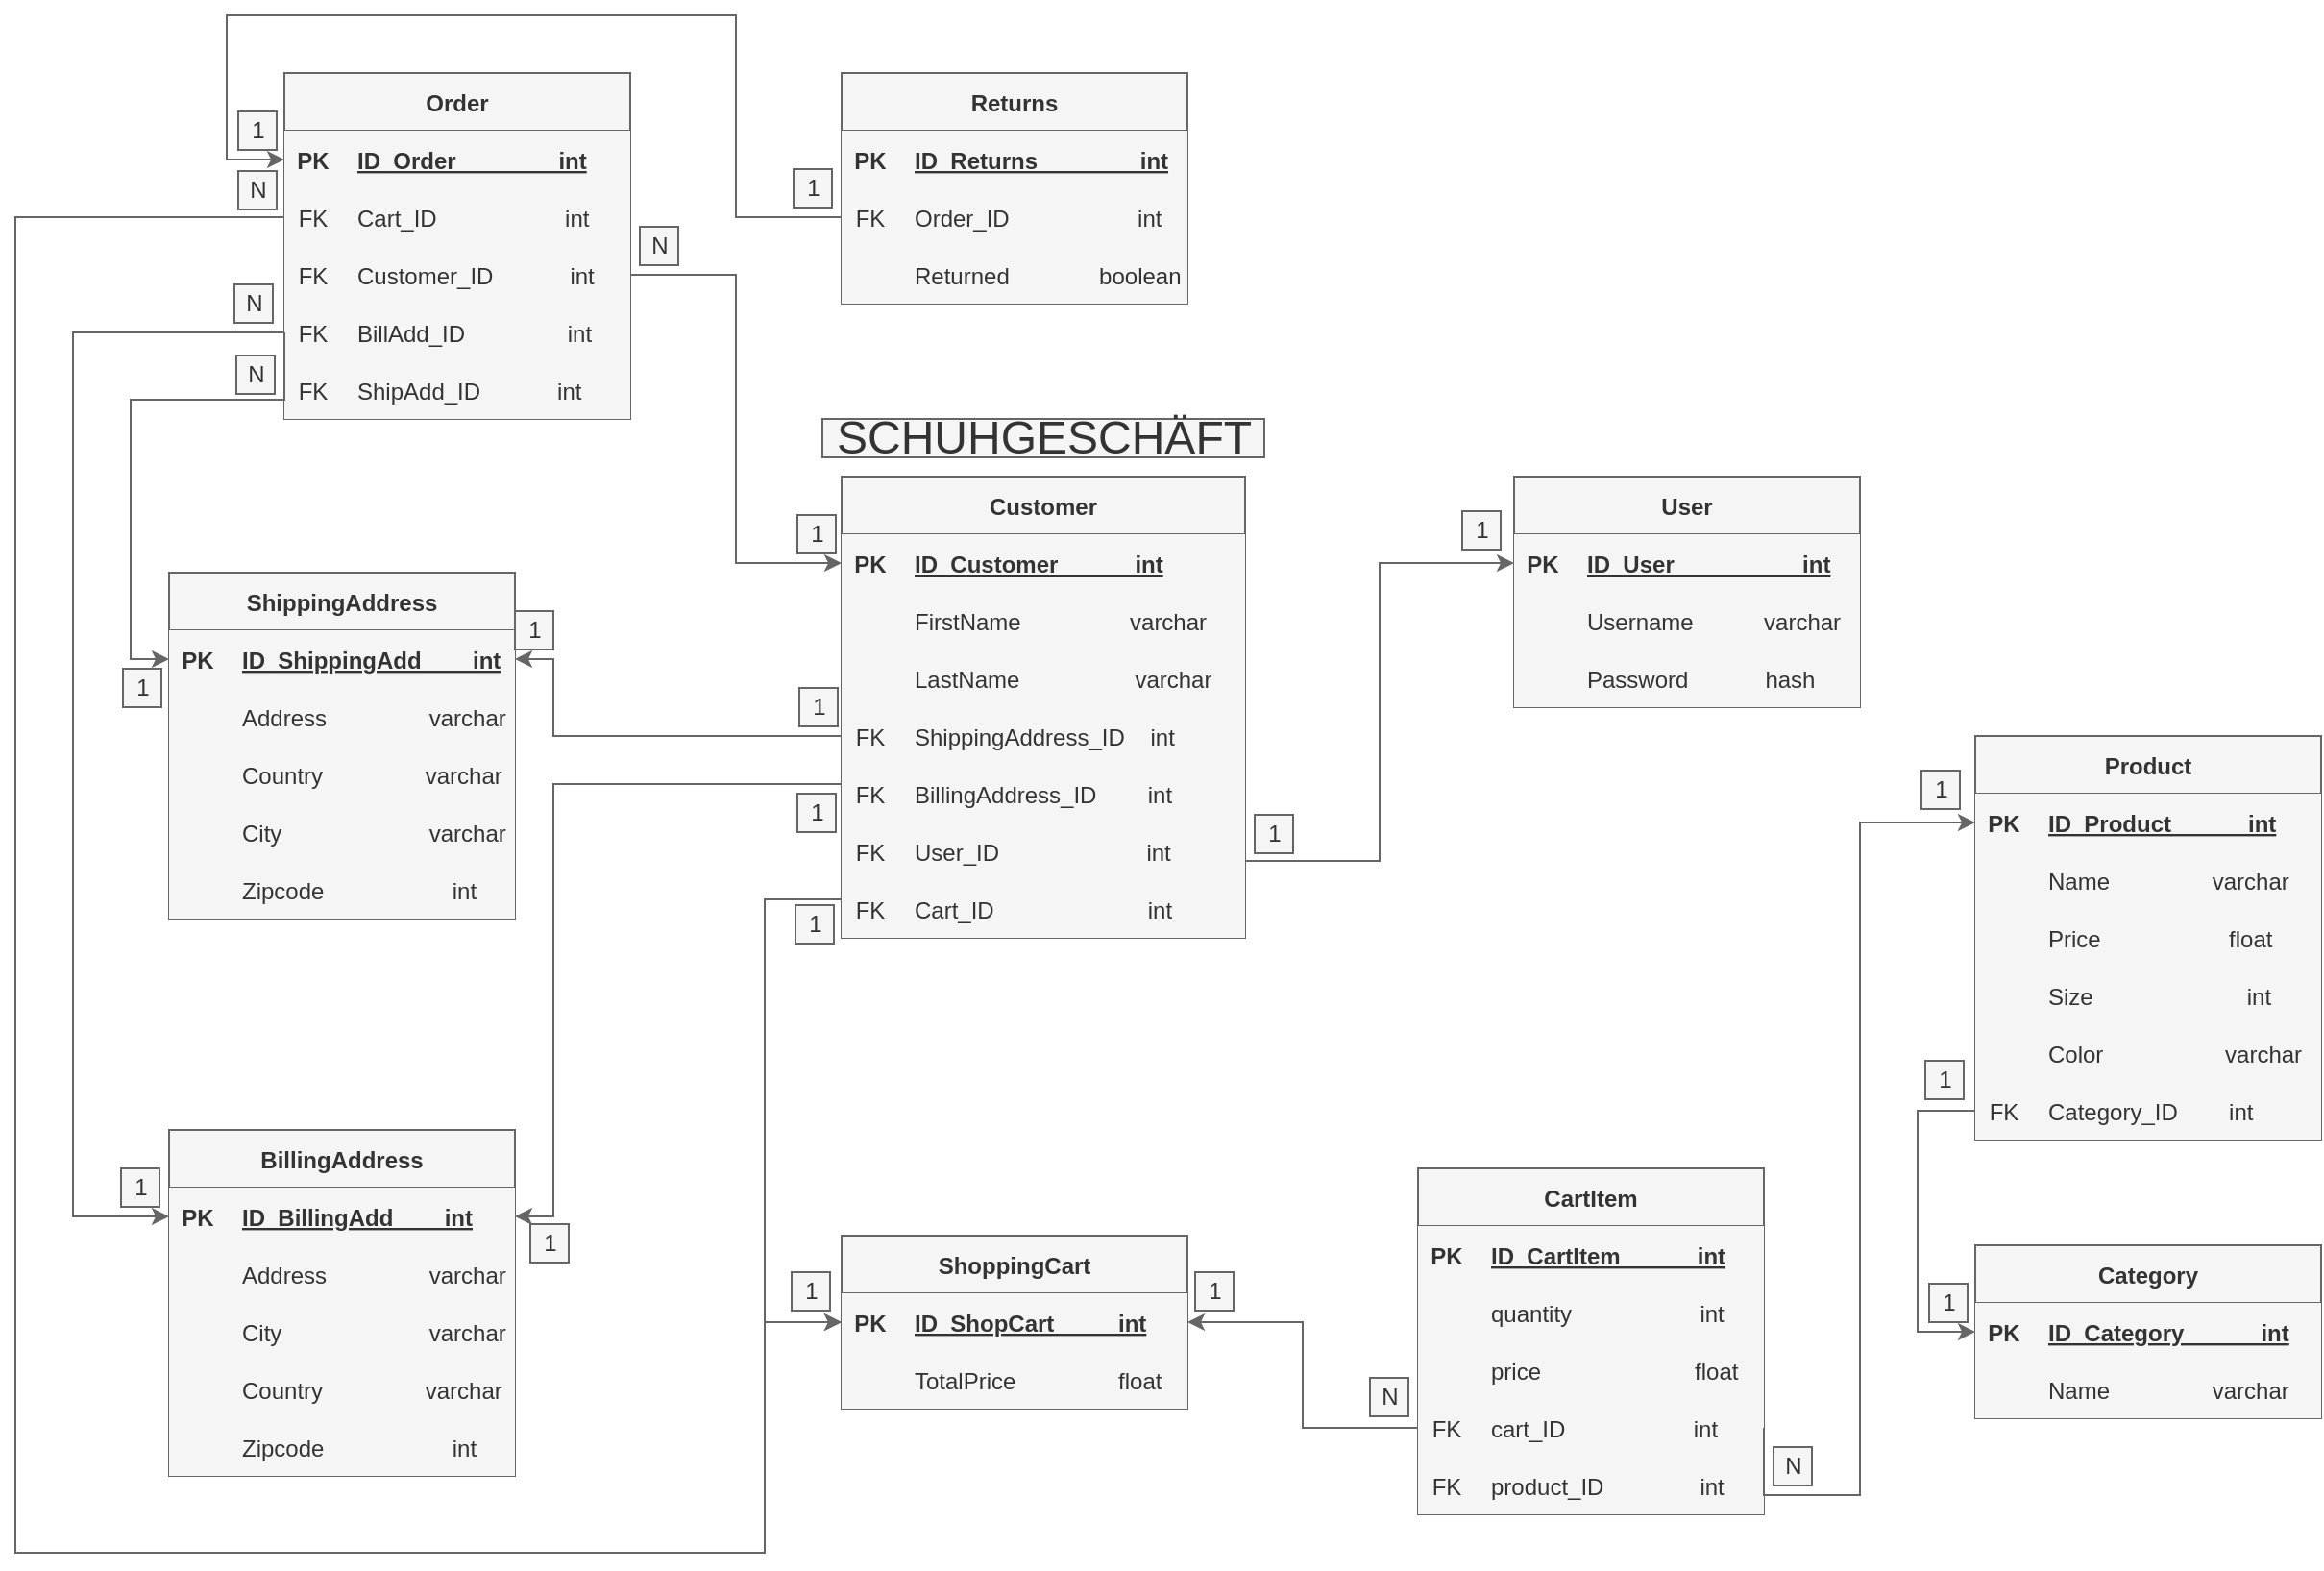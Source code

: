 <mxfile version="16.6.4" type="device"><diagram id="lIMFiWJshP8emxBP44Tk" name="Page-1"><mxGraphModel dx="2496" dy="2016" grid="1" gridSize="10" guides="1" tooltips="1" connect="1" arrows="1" fold="1" page="1" pageScale="1" pageWidth="827" pageHeight="1169" math="0" shadow="0"><root><mxCell id="0"/><mxCell id="1" parent="0"/><mxCell id="kDQWJdYuhUYC6AOlf3Qz-1" value="User" style="shape=table;startSize=30;container=1;collapsible=1;childLayout=tableLayout;fixedRows=1;rowLines=0;fontStyle=1;align=center;resizeLast=1;strokeColor=#666666;strokeWidth=1;swimlaneLine=1;sketch=0;shadow=0;fillColor=#f5f5f5;fontColor=#333333;" vertex="1" parent="1"><mxGeometry x="770" y="190" width="180" height="120" as="geometry"/></mxCell><mxCell id="kDQWJdYuhUYC6AOlf3Qz-2" value="" style="shape=tableRow;horizontal=0;startSize=0;swimlaneHead=0;swimlaneBody=0;collapsible=0;dropTarget=0;points=[[0,0.5],[1,0.5]];portConstraint=eastwest;top=0;left=0;right=0;bottom=1;strokeColor=#666666;strokeWidth=1;swimlaneLine=1;sketch=0;shadow=0;fillColor=#f5f5f5;fontColor=#333333;" vertex="1" parent="kDQWJdYuhUYC6AOlf3Qz-1"><mxGeometry y="30" width="180" height="30" as="geometry"/></mxCell><mxCell id="kDQWJdYuhUYC6AOlf3Qz-3" value="PK" style="shape=partialRectangle;connectable=0;top=0;left=0;bottom=0;right=0;fontStyle=1;overflow=hidden;strokeColor=#666666;strokeWidth=1;swimlaneLine=1;sketch=0;shadow=0;fillColor=#f5f5f5;fontColor=#333333;" vertex="1" parent="kDQWJdYuhUYC6AOlf3Qz-2"><mxGeometry width="30" height="30" as="geometry"><mxRectangle width="30" height="30" as="alternateBounds"/></mxGeometry></mxCell><mxCell id="kDQWJdYuhUYC6AOlf3Qz-4" value="ID_User                    int" style="shape=partialRectangle;connectable=0;top=0;left=0;bottom=0;right=0;align=left;spacingLeft=6;fontStyle=5;overflow=hidden;strokeColor=#666666;strokeWidth=1;swimlaneLine=1;sketch=0;shadow=0;fillColor=#f5f5f5;fontColor=#333333;" vertex="1" parent="kDQWJdYuhUYC6AOlf3Qz-2"><mxGeometry x="30" width="150" height="30" as="geometry"><mxRectangle width="150" height="30" as="alternateBounds"/></mxGeometry></mxCell><mxCell id="kDQWJdYuhUYC6AOlf3Qz-5" value="" style="shape=tableRow;horizontal=0;startSize=0;swimlaneHead=0;swimlaneBody=0;collapsible=0;dropTarget=0;points=[[0,0.5],[1,0.5]];portConstraint=eastwest;top=0;left=0;right=0;bottom=0;strokeColor=#666666;strokeWidth=1;swimlaneLine=1;sketch=0;shadow=0;fillColor=#f5f5f5;fontColor=#333333;" vertex="1" parent="kDQWJdYuhUYC6AOlf3Qz-1"><mxGeometry y="60" width="180" height="30" as="geometry"/></mxCell><mxCell id="kDQWJdYuhUYC6AOlf3Qz-6" value="" style="shape=partialRectangle;connectable=0;top=0;left=0;bottom=0;right=0;editable=1;overflow=hidden;strokeColor=#666666;strokeWidth=1;swimlaneLine=1;sketch=0;shadow=0;fillColor=#f5f5f5;fontColor=#333333;" vertex="1" parent="kDQWJdYuhUYC6AOlf3Qz-5"><mxGeometry width="30" height="30" as="geometry"><mxRectangle width="30" height="30" as="alternateBounds"/></mxGeometry></mxCell><mxCell id="kDQWJdYuhUYC6AOlf3Qz-7" value="Username           varchar" style="shape=partialRectangle;connectable=0;top=0;left=0;bottom=0;right=0;align=left;spacingLeft=6;overflow=hidden;strokeColor=#666666;strokeWidth=1;swimlaneLine=1;sketch=0;shadow=0;fillColor=#f5f5f5;fontColor=#333333;" vertex="1" parent="kDQWJdYuhUYC6AOlf3Qz-5"><mxGeometry x="30" width="150" height="30" as="geometry"><mxRectangle width="150" height="30" as="alternateBounds"/></mxGeometry></mxCell><mxCell id="kDQWJdYuhUYC6AOlf3Qz-8" value="" style="shape=tableRow;horizontal=0;startSize=0;swimlaneHead=0;swimlaneBody=0;collapsible=0;dropTarget=0;points=[[0,0.5],[1,0.5]];portConstraint=eastwest;top=0;left=0;right=0;bottom=0;strokeColor=#666666;strokeWidth=1;swimlaneLine=1;sketch=0;shadow=0;fillColor=#f5f5f5;fontColor=#333333;" vertex="1" parent="kDQWJdYuhUYC6AOlf3Qz-1"><mxGeometry y="90" width="180" height="30" as="geometry"/></mxCell><mxCell id="kDQWJdYuhUYC6AOlf3Qz-9" value="" style="shape=partialRectangle;connectable=0;top=0;left=0;bottom=0;right=0;editable=1;overflow=hidden;strokeColor=#666666;strokeWidth=1;swimlaneLine=1;sketch=0;shadow=0;fillColor=#f5f5f5;fontColor=#333333;" vertex="1" parent="kDQWJdYuhUYC6AOlf3Qz-8"><mxGeometry width="30" height="30" as="geometry"><mxRectangle width="30" height="30" as="alternateBounds"/></mxGeometry></mxCell><mxCell id="kDQWJdYuhUYC6AOlf3Qz-10" value="Password            hash" style="shape=partialRectangle;connectable=0;top=0;left=0;bottom=0;right=0;align=left;spacingLeft=6;overflow=hidden;strokeColor=#666666;strokeWidth=1;swimlaneLine=1;sketch=0;shadow=0;fillColor=#f5f5f5;fontColor=#333333;" vertex="1" parent="kDQWJdYuhUYC6AOlf3Qz-8"><mxGeometry x="30" width="150" height="30" as="geometry"><mxRectangle width="150" height="30" as="alternateBounds"/></mxGeometry></mxCell><mxCell id="kDQWJdYuhUYC6AOlf3Qz-108" style="edgeStyle=orthogonalEdgeStyle;rounded=0;orthogonalLoop=1;jettySize=auto;html=1;exitX=0;exitY=0.75;exitDx=0;exitDy=0;entryX=0;entryY=0.5;entryDx=0;entryDy=0;strokeColor=#666666;strokeWidth=1;swimlaneLine=1;sketch=0;shadow=0;fillColor=#f5f5f5;" edge="1" parent="1" source="kDQWJdYuhUYC6AOlf3Qz-14" target="kDQWJdYuhUYC6AOlf3Qz-33"><mxGeometry relative="1" as="geometry"><Array as="points"><mxPoint x="1010" y="520"/><mxPoint x="980" y="520"/><mxPoint x="980" y="635"/></Array></mxGeometry></mxCell><mxCell id="kDQWJdYuhUYC6AOlf3Qz-14" value="Product" style="shape=table;startSize=30;container=1;collapsible=1;childLayout=tableLayout;fixedRows=1;rowLines=0;fontStyle=1;align=center;resizeLast=1;swimlaneFillColor=none;strokeColor=#666666;strokeWidth=1;swimlaneLine=1;sketch=0;shadow=0;fillColor=#f5f5f5;fontColor=#333333;" vertex="1" parent="1"><mxGeometry x="1010" y="325" width="180" height="210" as="geometry"/></mxCell><mxCell id="kDQWJdYuhUYC6AOlf3Qz-15" value="" style="shape=tableRow;horizontal=0;startSize=0;swimlaneHead=0;swimlaneBody=0;collapsible=0;dropTarget=0;points=[[0,0.5],[1,0.5]];portConstraint=eastwest;top=0;left=0;right=0;bottom=1;swimlaneFillColor=none;strokeColor=#666666;strokeWidth=1;swimlaneLine=1;sketch=0;shadow=0;fillColor=#f5f5f5;fontColor=#333333;" vertex="1" parent="kDQWJdYuhUYC6AOlf3Qz-14"><mxGeometry y="30" width="180" height="30" as="geometry"/></mxCell><mxCell id="kDQWJdYuhUYC6AOlf3Qz-16" value="PK" style="shape=partialRectangle;connectable=0;top=0;left=0;bottom=0;right=0;fontStyle=1;overflow=hidden;swimlaneFillColor=none;strokeColor=#666666;strokeWidth=1;swimlaneLine=1;sketch=0;shadow=0;fillColor=#f5f5f5;fontColor=#333333;" vertex="1" parent="kDQWJdYuhUYC6AOlf3Qz-15"><mxGeometry width="30" height="30" as="geometry"><mxRectangle width="30" height="30" as="alternateBounds"/></mxGeometry></mxCell><mxCell id="kDQWJdYuhUYC6AOlf3Qz-17" value="ID_Product            int" style="shape=partialRectangle;connectable=0;top=0;left=0;bottom=0;right=0;align=left;spacingLeft=6;fontStyle=5;overflow=hidden;swimlaneFillColor=none;strokeColor=#666666;strokeWidth=1;swimlaneLine=1;sketch=0;shadow=0;fillColor=#f5f5f5;fontColor=#333333;" vertex="1" parent="kDQWJdYuhUYC6AOlf3Qz-15"><mxGeometry x="30" width="150" height="30" as="geometry"><mxRectangle width="150" height="30" as="alternateBounds"/></mxGeometry></mxCell><mxCell id="kDQWJdYuhUYC6AOlf3Qz-18" value="" style="shape=tableRow;horizontal=0;startSize=0;swimlaneHead=0;swimlaneBody=0;collapsible=0;dropTarget=0;points=[[0,0.5],[1,0.5]];portConstraint=eastwest;top=0;left=0;right=0;bottom=0;swimlaneFillColor=none;strokeColor=#666666;strokeWidth=1;swimlaneLine=1;sketch=0;shadow=0;fillColor=#f5f5f5;fontColor=#333333;" vertex="1" parent="kDQWJdYuhUYC6AOlf3Qz-14"><mxGeometry y="60" width="180" height="30" as="geometry"/></mxCell><mxCell id="kDQWJdYuhUYC6AOlf3Qz-19" value="" style="shape=partialRectangle;connectable=0;top=0;left=0;bottom=0;right=0;editable=1;overflow=hidden;swimlaneFillColor=none;strokeColor=#666666;strokeWidth=1;swimlaneLine=1;sketch=0;shadow=0;fillColor=#f5f5f5;fontColor=#333333;" vertex="1" parent="kDQWJdYuhUYC6AOlf3Qz-18"><mxGeometry width="30" height="30" as="geometry"><mxRectangle width="30" height="30" as="alternateBounds"/></mxGeometry></mxCell><mxCell id="kDQWJdYuhUYC6AOlf3Qz-20" value="Name                varchar" style="shape=partialRectangle;connectable=0;top=0;left=0;bottom=0;right=0;align=left;spacingLeft=6;overflow=hidden;swimlaneFillColor=none;strokeColor=#666666;strokeWidth=1;swimlaneLine=1;sketch=0;shadow=0;fillColor=#f5f5f5;fontColor=#333333;" vertex="1" parent="kDQWJdYuhUYC6AOlf3Qz-18"><mxGeometry x="30" width="150" height="30" as="geometry"><mxRectangle width="150" height="30" as="alternateBounds"/></mxGeometry></mxCell><mxCell id="kDQWJdYuhUYC6AOlf3Qz-21" value="" style="shape=tableRow;horizontal=0;startSize=0;swimlaneHead=0;swimlaneBody=0;collapsible=0;dropTarget=0;points=[[0,0.5],[1,0.5]];portConstraint=eastwest;top=0;left=0;right=0;bottom=0;swimlaneFillColor=none;strokeColor=#666666;strokeWidth=1;swimlaneLine=1;sketch=0;shadow=0;fillColor=#f5f5f5;fontColor=#333333;" vertex="1" parent="kDQWJdYuhUYC6AOlf3Qz-14"><mxGeometry y="90" width="180" height="30" as="geometry"/></mxCell><mxCell id="kDQWJdYuhUYC6AOlf3Qz-22" value="" style="shape=partialRectangle;connectable=0;top=0;left=0;bottom=0;right=0;editable=1;overflow=hidden;swimlaneFillColor=none;strokeColor=#666666;strokeWidth=1;swimlaneLine=1;sketch=0;shadow=0;fillColor=#f5f5f5;fontColor=#333333;" vertex="1" parent="kDQWJdYuhUYC6AOlf3Qz-21"><mxGeometry width="30" height="30" as="geometry"><mxRectangle width="30" height="30" as="alternateBounds"/></mxGeometry></mxCell><mxCell id="kDQWJdYuhUYC6AOlf3Qz-23" value="Price                    float" style="shape=partialRectangle;connectable=0;top=0;left=0;bottom=0;right=0;align=left;spacingLeft=6;overflow=hidden;swimlaneFillColor=none;strokeColor=#666666;strokeWidth=1;swimlaneLine=1;sketch=0;shadow=0;fillColor=#f5f5f5;fontColor=#333333;" vertex="1" parent="kDQWJdYuhUYC6AOlf3Qz-21"><mxGeometry x="30" width="150" height="30" as="geometry"><mxRectangle width="150" height="30" as="alternateBounds"/></mxGeometry></mxCell><mxCell id="kDQWJdYuhUYC6AOlf3Qz-24" value="" style="shape=tableRow;horizontal=0;startSize=0;swimlaneHead=0;swimlaneBody=0;collapsible=0;dropTarget=0;points=[[0,0.5],[1,0.5]];portConstraint=eastwest;top=0;left=0;right=0;bottom=0;swimlaneFillColor=none;strokeColor=#666666;strokeWidth=1;swimlaneLine=1;sketch=0;shadow=0;fillColor=#f5f5f5;fontColor=#333333;" vertex="1" parent="kDQWJdYuhUYC6AOlf3Qz-14"><mxGeometry y="120" width="180" height="30" as="geometry"/></mxCell><mxCell id="kDQWJdYuhUYC6AOlf3Qz-25" value="" style="shape=partialRectangle;connectable=0;top=0;left=0;bottom=0;right=0;editable=1;overflow=hidden;swimlaneFillColor=none;strokeColor=#666666;strokeWidth=1;swimlaneLine=1;sketch=0;shadow=0;fillColor=#f5f5f5;fontColor=#333333;" vertex="1" parent="kDQWJdYuhUYC6AOlf3Qz-24"><mxGeometry width="30" height="30" as="geometry"><mxRectangle width="30" height="30" as="alternateBounds"/></mxGeometry></mxCell><mxCell id="kDQWJdYuhUYC6AOlf3Qz-26" value="Size                        int" style="shape=partialRectangle;connectable=0;top=0;left=0;bottom=0;right=0;align=left;spacingLeft=6;overflow=hidden;swimlaneFillColor=none;strokeColor=#666666;strokeWidth=1;swimlaneLine=1;sketch=0;shadow=0;fillColor=#f5f5f5;fontColor=#333333;" vertex="1" parent="kDQWJdYuhUYC6AOlf3Qz-24"><mxGeometry x="30" width="150" height="30" as="geometry"><mxRectangle width="150" height="30" as="alternateBounds"/></mxGeometry></mxCell><mxCell id="kDQWJdYuhUYC6AOlf3Qz-29" value="" style="shape=partialRectangle;connectable=0;top=0;left=0;bottom=0;right=0;editable=1;overflow=hidden;swimlaneFillColor=none;strokeColor=#666666;strokeWidth=1;swimlaneLine=1;sketch=0;shadow=0;fillColor=#f5f5f5;fontColor=#333333;" vertex="1" parent="1"><mxGeometry x="1010" y="475" width="30" height="30" as="geometry"><mxRectangle width="30" height="30" as="alternateBounds"/></mxGeometry></mxCell><mxCell id="kDQWJdYuhUYC6AOlf3Qz-30" value="Color                   varchar" style="shape=partialRectangle;connectable=0;top=0;left=0;bottom=0;right=0;align=left;spacingLeft=6;overflow=hidden;perimeterSpacing=0;swimlaneFillColor=none;strokeColor=#666666;strokeWidth=1;swimlaneLine=1;sketch=0;shadow=0;fillColor=#f5f5f5;fontColor=#333333;" vertex="1" parent="1"><mxGeometry x="1040" y="475" width="150" height="30" as="geometry"><mxRectangle width="150" height="30" as="alternateBounds"/></mxGeometry></mxCell><mxCell id="kDQWJdYuhUYC6AOlf3Qz-31" value="FK" style="shape=partialRectangle;connectable=0;top=0;left=0;bottom=0;right=0;editable=1;overflow=hidden;swimlaneFillColor=none;strokeColor=#666666;strokeWidth=1;swimlaneLine=1;sketch=0;shadow=0;fillColor=#f5f5f5;fontColor=#333333;" vertex="1" parent="1"><mxGeometry x="1010" y="505" width="30" height="30" as="geometry"><mxRectangle width="30" height="30" as="alternateBounds"/></mxGeometry></mxCell><mxCell id="kDQWJdYuhUYC6AOlf3Qz-32" value="Category_ID        int" style="shape=partialRectangle;connectable=0;top=0;left=0;bottom=0;right=0;align=left;spacingLeft=6;overflow=hidden;swimlaneFillColor=none;strokeColor=#666666;strokeWidth=1;swimlaneLine=1;sketch=0;shadow=0;fillColor=#f5f5f5;fontColor=#333333;" vertex="1" parent="1"><mxGeometry x="1040" y="505" width="150" height="30" as="geometry"><mxRectangle width="150" height="30" as="alternateBounds"/></mxGeometry></mxCell><mxCell id="kDQWJdYuhUYC6AOlf3Qz-33" value="Category" style="shape=table;startSize=30;container=1;collapsible=1;childLayout=tableLayout;fixedRows=1;rowLines=0;fontStyle=1;align=center;resizeLast=1;strokeColor=#666666;strokeWidth=1;swimlaneLine=1;sketch=0;shadow=0;fillColor=#f5f5f5;fontColor=#333333;" vertex="1" parent="1"><mxGeometry x="1010" y="590" width="180" height="90" as="geometry"/></mxCell><mxCell id="kDQWJdYuhUYC6AOlf3Qz-34" value="" style="shape=tableRow;horizontal=0;startSize=0;swimlaneHead=0;swimlaneBody=0;collapsible=0;dropTarget=0;points=[[0,0.5],[1,0.5]];portConstraint=eastwest;top=0;left=0;right=0;bottom=1;strokeColor=#666666;strokeWidth=1;swimlaneLine=1;sketch=0;shadow=0;fillColor=#f5f5f5;fontColor=#333333;" vertex="1" parent="kDQWJdYuhUYC6AOlf3Qz-33"><mxGeometry y="30" width="180" height="30" as="geometry"/></mxCell><mxCell id="kDQWJdYuhUYC6AOlf3Qz-35" value="PK" style="shape=partialRectangle;connectable=0;top=0;left=0;bottom=0;right=0;fontStyle=1;overflow=hidden;strokeColor=#666666;strokeWidth=1;swimlaneLine=1;sketch=0;shadow=0;fillColor=#f5f5f5;fontColor=#333333;" vertex="1" parent="kDQWJdYuhUYC6AOlf3Qz-34"><mxGeometry width="30" height="30" as="geometry"><mxRectangle width="30" height="30" as="alternateBounds"/></mxGeometry></mxCell><mxCell id="kDQWJdYuhUYC6AOlf3Qz-36" value="ID_Category            int" style="shape=partialRectangle;connectable=0;top=0;left=0;bottom=0;right=0;align=left;spacingLeft=6;fontStyle=5;overflow=hidden;strokeColor=#666666;strokeWidth=1;swimlaneLine=1;sketch=0;shadow=0;fillColor=#f5f5f5;fontColor=#333333;" vertex="1" parent="kDQWJdYuhUYC6AOlf3Qz-34"><mxGeometry x="30" width="150" height="30" as="geometry"><mxRectangle width="150" height="30" as="alternateBounds"/></mxGeometry></mxCell><mxCell id="kDQWJdYuhUYC6AOlf3Qz-37" value="" style="shape=tableRow;horizontal=0;startSize=0;swimlaneHead=0;swimlaneBody=0;collapsible=0;dropTarget=0;points=[[0,0.5],[1,0.5]];portConstraint=eastwest;top=0;left=0;right=0;bottom=0;strokeColor=#666666;strokeWidth=1;swimlaneLine=1;sketch=0;shadow=0;fillColor=#f5f5f5;fontColor=#333333;" vertex="1" parent="kDQWJdYuhUYC6AOlf3Qz-33"><mxGeometry y="60" width="180" height="30" as="geometry"/></mxCell><mxCell id="kDQWJdYuhUYC6AOlf3Qz-38" value="" style="shape=partialRectangle;connectable=0;top=0;left=0;bottom=0;right=0;editable=1;overflow=hidden;strokeColor=#666666;strokeWidth=1;swimlaneLine=1;sketch=0;shadow=0;fillColor=#f5f5f5;fontColor=#333333;" vertex="1" parent="kDQWJdYuhUYC6AOlf3Qz-37"><mxGeometry width="30" height="30" as="geometry"><mxRectangle width="30" height="30" as="alternateBounds"/></mxGeometry></mxCell><mxCell id="kDQWJdYuhUYC6AOlf3Qz-39" value="Name                varchar" style="shape=partialRectangle;connectable=0;top=0;left=0;bottom=0;right=0;align=left;spacingLeft=6;overflow=hidden;strokeColor=#666666;strokeWidth=1;swimlaneLine=1;sketch=0;shadow=0;fillColor=#f5f5f5;fontColor=#333333;" vertex="1" parent="kDQWJdYuhUYC6AOlf3Qz-37"><mxGeometry x="30" width="150" height="30" as="geometry"><mxRectangle width="150" height="30" as="alternateBounds"/></mxGeometry></mxCell><mxCell id="kDQWJdYuhUYC6AOlf3Qz-46" value="ShoppingCart" style="shape=table;startSize=30;container=1;collapsible=1;childLayout=tableLayout;fixedRows=1;rowLines=0;fontStyle=1;align=center;resizeLast=1;strokeColor=#666666;strokeWidth=1;swimlaneLine=1;sketch=0;shadow=0;fillColor=#f5f5f5;fontColor=#333333;" vertex="1" parent="1"><mxGeometry x="420" y="585" width="180" height="90" as="geometry"/></mxCell><mxCell id="kDQWJdYuhUYC6AOlf3Qz-47" value="" style="shape=tableRow;horizontal=0;startSize=0;swimlaneHead=0;swimlaneBody=0;collapsible=0;dropTarget=0;points=[[0,0.5],[1,0.5]];portConstraint=eastwest;top=0;left=0;right=0;bottom=1;strokeColor=#666666;strokeWidth=1;swimlaneLine=1;sketch=0;shadow=0;fillColor=#f5f5f5;fontColor=#333333;" vertex="1" parent="kDQWJdYuhUYC6AOlf3Qz-46"><mxGeometry y="30" width="180" height="30" as="geometry"/></mxCell><mxCell id="kDQWJdYuhUYC6AOlf3Qz-48" value="PK" style="shape=partialRectangle;connectable=0;top=0;left=0;bottom=0;right=0;fontStyle=1;overflow=hidden;strokeColor=#666666;strokeWidth=1;swimlaneLine=1;sketch=0;shadow=0;fillColor=#f5f5f5;fontColor=#333333;" vertex="1" parent="kDQWJdYuhUYC6AOlf3Qz-47"><mxGeometry width="30" height="30" as="geometry"><mxRectangle width="30" height="30" as="alternateBounds"/></mxGeometry></mxCell><mxCell id="kDQWJdYuhUYC6AOlf3Qz-49" value="ID_ShopCart          int" style="shape=partialRectangle;connectable=0;top=0;left=0;bottom=0;right=0;align=left;spacingLeft=6;fontStyle=5;overflow=hidden;strokeColor=#666666;strokeWidth=1;swimlaneLine=1;sketch=0;shadow=0;fillColor=#f5f5f5;fontColor=#333333;" vertex="1" parent="kDQWJdYuhUYC6AOlf3Qz-47"><mxGeometry x="30" width="150" height="30" as="geometry"><mxRectangle width="150" height="30" as="alternateBounds"/></mxGeometry></mxCell><mxCell id="kDQWJdYuhUYC6AOlf3Qz-50" value="" style="shape=tableRow;horizontal=0;startSize=0;swimlaneHead=0;swimlaneBody=0;collapsible=0;dropTarget=0;points=[[0,0.5],[1,0.5]];portConstraint=eastwest;top=0;left=0;right=0;bottom=0;strokeColor=#666666;strokeWidth=1;swimlaneLine=1;sketch=0;shadow=0;fillColor=#f5f5f5;fontColor=#333333;" vertex="1" parent="kDQWJdYuhUYC6AOlf3Qz-46"><mxGeometry y="60" width="180" height="30" as="geometry"/></mxCell><mxCell id="kDQWJdYuhUYC6AOlf3Qz-51" value="" style="shape=partialRectangle;connectable=0;top=0;left=0;bottom=0;right=0;editable=1;overflow=hidden;strokeColor=#666666;strokeWidth=1;swimlaneLine=1;sketch=0;shadow=0;fillColor=#f5f5f5;fontColor=#333333;" vertex="1" parent="kDQWJdYuhUYC6AOlf3Qz-50"><mxGeometry width="30" height="30" as="geometry"><mxRectangle width="30" height="30" as="alternateBounds"/></mxGeometry></mxCell><mxCell id="kDQWJdYuhUYC6AOlf3Qz-52" value="TotalPrice                float" style="shape=partialRectangle;connectable=0;top=0;left=0;bottom=0;right=0;align=left;spacingLeft=6;overflow=hidden;strokeColor=#666666;strokeWidth=1;swimlaneLine=1;sketch=0;shadow=0;fillColor=#f5f5f5;fontColor=#333333;" vertex="1" parent="kDQWJdYuhUYC6AOlf3Qz-50"><mxGeometry x="30" width="150" height="30" as="geometry"><mxRectangle width="150" height="30" as="alternateBounds"/></mxGeometry></mxCell><mxCell id="kDQWJdYuhUYC6AOlf3Qz-59" value="CartItem" style="shape=table;startSize=30;container=1;collapsible=1;childLayout=tableLayout;fixedRows=1;rowLines=0;fontStyle=1;align=center;resizeLast=1;strokeColor=#666666;strokeWidth=1;swimlaneLine=1;sketch=0;shadow=0;fillColor=#f5f5f5;fontColor=#333333;" vertex="1" parent="1"><mxGeometry x="720" y="550" width="180" height="180" as="geometry"/></mxCell><mxCell id="kDQWJdYuhUYC6AOlf3Qz-60" value="" style="shape=tableRow;horizontal=0;startSize=0;swimlaneHead=0;swimlaneBody=0;collapsible=0;dropTarget=0;points=[[0,0.5],[1,0.5]];portConstraint=eastwest;top=0;left=0;right=0;bottom=1;strokeColor=#666666;strokeWidth=1;swimlaneLine=1;sketch=0;shadow=0;fillColor=#f5f5f5;fontColor=#333333;" vertex="1" parent="kDQWJdYuhUYC6AOlf3Qz-59"><mxGeometry y="30" width="180" height="30" as="geometry"/></mxCell><mxCell id="kDQWJdYuhUYC6AOlf3Qz-61" value="PK" style="shape=partialRectangle;connectable=0;top=0;left=0;bottom=0;right=0;fontStyle=1;overflow=hidden;strokeColor=#666666;strokeWidth=1;swimlaneLine=1;sketch=0;shadow=0;fillColor=#f5f5f5;fontColor=#333333;" vertex="1" parent="kDQWJdYuhUYC6AOlf3Qz-60"><mxGeometry width="30" height="30" as="geometry"><mxRectangle width="30" height="30" as="alternateBounds"/></mxGeometry></mxCell><mxCell id="kDQWJdYuhUYC6AOlf3Qz-62" value="ID_CartItem            int" style="shape=partialRectangle;connectable=0;top=0;left=0;bottom=0;right=0;align=left;spacingLeft=6;fontStyle=5;overflow=hidden;strokeColor=#666666;strokeWidth=1;swimlaneLine=1;sketch=0;shadow=0;fillColor=#f5f5f5;fontColor=#333333;" vertex="1" parent="kDQWJdYuhUYC6AOlf3Qz-60"><mxGeometry x="30" width="150" height="30" as="geometry"><mxRectangle width="150" height="30" as="alternateBounds"/></mxGeometry></mxCell><mxCell id="kDQWJdYuhUYC6AOlf3Qz-63" value="" style="shape=tableRow;horizontal=0;startSize=0;swimlaneHead=0;swimlaneBody=0;collapsible=0;dropTarget=0;points=[[0,0.5],[1,0.5]];portConstraint=eastwest;top=0;left=0;right=0;bottom=0;strokeColor=#666666;strokeWidth=1;swimlaneLine=1;sketch=0;shadow=0;fillColor=#f5f5f5;fontColor=#333333;" vertex="1" parent="kDQWJdYuhUYC6AOlf3Qz-59"><mxGeometry y="60" width="180" height="30" as="geometry"/></mxCell><mxCell id="kDQWJdYuhUYC6AOlf3Qz-64" value="" style="shape=partialRectangle;connectable=0;top=0;left=0;bottom=0;right=0;editable=1;overflow=hidden;strokeColor=#666666;strokeWidth=1;swimlaneLine=1;sketch=0;shadow=0;fillColor=#f5f5f5;fontColor=#333333;" vertex="1" parent="kDQWJdYuhUYC6AOlf3Qz-63"><mxGeometry width="30" height="30" as="geometry"><mxRectangle width="30" height="30" as="alternateBounds"/></mxGeometry></mxCell><mxCell id="kDQWJdYuhUYC6AOlf3Qz-65" value="quantity                    int" style="shape=partialRectangle;connectable=0;top=0;left=0;bottom=0;right=0;align=left;spacingLeft=6;overflow=hidden;strokeColor=#666666;strokeWidth=1;swimlaneLine=1;sketch=0;shadow=0;fillColor=#f5f5f5;fontColor=#333333;" vertex="1" parent="kDQWJdYuhUYC6AOlf3Qz-63"><mxGeometry x="30" width="150" height="30" as="geometry"><mxRectangle width="150" height="30" as="alternateBounds"/></mxGeometry></mxCell><mxCell id="kDQWJdYuhUYC6AOlf3Qz-66" value="" style="shape=tableRow;horizontal=0;startSize=0;swimlaneHead=0;swimlaneBody=0;collapsible=0;dropTarget=0;points=[[0,0.5],[1,0.5]];portConstraint=eastwest;top=0;left=0;right=0;bottom=0;strokeColor=#666666;strokeWidth=1;swimlaneLine=1;sketch=0;shadow=0;fillColor=#f5f5f5;fontColor=#333333;" vertex="1" parent="kDQWJdYuhUYC6AOlf3Qz-59"><mxGeometry y="90" width="180" height="30" as="geometry"/></mxCell><mxCell id="kDQWJdYuhUYC6AOlf3Qz-67" value="" style="shape=partialRectangle;connectable=0;top=0;left=0;bottom=0;right=0;editable=1;overflow=hidden;strokeColor=#666666;strokeWidth=1;swimlaneLine=1;sketch=0;shadow=0;fillColor=#f5f5f5;fontColor=#333333;" vertex="1" parent="kDQWJdYuhUYC6AOlf3Qz-66"><mxGeometry width="30" height="30" as="geometry"><mxRectangle width="30" height="30" as="alternateBounds"/></mxGeometry></mxCell><mxCell id="kDQWJdYuhUYC6AOlf3Qz-68" value="price                        float" style="shape=partialRectangle;connectable=0;top=0;left=0;bottom=0;right=0;align=left;spacingLeft=6;overflow=hidden;strokeColor=#666666;strokeWidth=1;swimlaneLine=1;sketch=0;shadow=0;fillColor=#f5f5f5;fontColor=#333333;" vertex="1" parent="kDQWJdYuhUYC6AOlf3Qz-66"><mxGeometry x="30" width="150" height="30" as="geometry"><mxRectangle width="150" height="30" as="alternateBounds"/></mxGeometry></mxCell><mxCell id="kDQWJdYuhUYC6AOlf3Qz-69" value="" style="shape=tableRow;horizontal=0;startSize=0;swimlaneHead=0;swimlaneBody=0;collapsible=0;dropTarget=0;points=[[0,0.5],[1,0.5]];portConstraint=eastwest;top=0;left=0;right=0;bottom=0;strokeColor=#666666;strokeWidth=1;swimlaneLine=1;sketch=0;shadow=0;fillColor=#f5f5f5;fontColor=#333333;" vertex="1" parent="kDQWJdYuhUYC6AOlf3Qz-59"><mxGeometry y="120" width="180" height="30" as="geometry"/></mxCell><mxCell id="kDQWJdYuhUYC6AOlf3Qz-70" value="FK" style="shape=partialRectangle;connectable=0;top=0;left=0;bottom=0;right=0;editable=1;overflow=hidden;strokeColor=#666666;strokeWidth=1;swimlaneLine=1;sketch=0;shadow=0;fillColor=#f5f5f5;fontColor=#333333;" vertex="1" parent="kDQWJdYuhUYC6AOlf3Qz-69"><mxGeometry width="30" height="30" as="geometry"><mxRectangle width="30" height="30" as="alternateBounds"/></mxGeometry></mxCell><mxCell id="kDQWJdYuhUYC6AOlf3Qz-71" value="cart_ID                    int" style="shape=partialRectangle;connectable=0;top=0;left=0;bottom=0;right=0;align=left;spacingLeft=6;overflow=hidden;strokeColor=#666666;strokeWidth=1;swimlaneLine=1;sketch=0;shadow=0;fillColor=#f5f5f5;fontColor=#333333;" vertex="1" parent="kDQWJdYuhUYC6AOlf3Qz-69"><mxGeometry x="30" width="150" height="30" as="geometry"><mxRectangle width="150" height="30" as="alternateBounds"/></mxGeometry></mxCell><mxCell id="kDQWJdYuhUYC6AOlf3Qz-75" value="FK" style="shape=partialRectangle;connectable=0;top=0;left=0;bottom=0;right=0;editable=1;overflow=hidden;strokeColor=#666666;strokeWidth=1;swimlaneLine=1;sketch=0;shadow=0;fillColor=#f5f5f5;fontColor=#333333;" vertex="1" parent="1"><mxGeometry x="720" y="700" width="30" height="30" as="geometry"><mxRectangle width="30" height="30" as="alternateBounds"/></mxGeometry></mxCell><mxCell id="kDQWJdYuhUYC6AOlf3Qz-76" value="product_ID               int" style="shape=partialRectangle;connectable=0;top=0;left=0;bottom=0;right=0;align=left;spacingLeft=6;overflow=hidden;strokeColor=#666666;strokeWidth=1;swimlaneLine=1;sketch=0;shadow=0;fillColor=#f5f5f5;fontColor=#333333;" vertex="1" parent="1"><mxGeometry x="750" y="700" width="150" height="30" as="geometry"><mxRectangle width="150" height="30" as="alternateBounds"/></mxGeometry></mxCell><mxCell id="kDQWJdYuhUYC6AOlf3Qz-96" style="edgeStyle=orthogonalEdgeStyle;rounded=0;orthogonalLoop=1;jettySize=auto;html=1;exitX=1;exitY=0.75;exitDx=0;exitDy=0;entryX=0;entryY=0.5;entryDx=0;entryDy=0;strokeColor=#666666;strokeWidth=1;swimlaneLine=1;sketch=0;shadow=0;fillColor=#f5f5f5;" edge="1" parent="1" source="kDQWJdYuhUYC6AOlf3Qz-77" target="kDQWJdYuhUYC6AOlf3Qz-2"><mxGeometry relative="1" as="geometry"><Array as="points"><mxPoint x="630" y="390"/><mxPoint x="700" y="390"/><mxPoint x="700" y="235"/></Array></mxGeometry></mxCell><mxCell id="kDQWJdYuhUYC6AOlf3Qz-99" style="edgeStyle=orthogonalEdgeStyle;rounded=0;orthogonalLoop=1;jettySize=auto;html=1;exitX=0;exitY=0.75;exitDx=0;exitDy=0;entryX=0;entryY=0.5;entryDx=0;entryDy=0;strokeColor=#666666;strokeWidth=1;swimlaneLine=1;sketch=0;shadow=0;fillColor=#f5f5f5;" edge="1" parent="1" source="kDQWJdYuhUYC6AOlf3Qz-77" target="kDQWJdYuhUYC6AOlf3Qz-47"><mxGeometry relative="1" as="geometry"><Array as="points"><mxPoint x="420" y="410"/><mxPoint x="380" y="410"/><mxPoint x="380" y="630"/></Array></mxGeometry></mxCell><mxCell id="kDQWJdYuhUYC6AOlf3Qz-167" style="edgeStyle=orthogonalEdgeStyle;rounded=0;orthogonalLoop=1;jettySize=auto;html=1;exitX=0;exitY=0.75;exitDx=0;exitDy=0;entryX=1;entryY=0.5;entryDx=0;entryDy=0;strokeColor=#666666;strokeWidth=1;swimlaneLine=1;sketch=0;shadow=0;fillColor=#f5f5f5;" edge="1" parent="1" source="kDQWJdYuhUYC6AOlf3Qz-77" target="kDQWJdYuhUYC6AOlf3Qz-153"><mxGeometry relative="1" as="geometry"><Array as="points"><mxPoint x="420" y="350"/><mxPoint x="270" y="350"/><mxPoint x="270" y="575"/></Array></mxGeometry></mxCell><mxCell id="kDQWJdYuhUYC6AOlf3Qz-77" value="Customer" style="shape=table;startSize=30;container=1;collapsible=1;childLayout=tableLayout;fixedRows=1;rowLines=0;fontStyle=1;align=center;resizeLast=1;strokeColor=#666666;strokeWidth=1;swimlaneLine=1;sketch=0;shadow=0;fillColor=#f5f5f5;fontColor=#333333;" vertex="1" parent="1"><mxGeometry x="420" y="190" width="210" height="240" as="geometry"/></mxCell><mxCell id="kDQWJdYuhUYC6AOlf3Qz-78" value="" style="shape=tableRow;horizontal=0;startSize=0;swimlaneHead=0;swimlaneBody=0;collapsible=0;dropTarget=0;points=[[0,0.5],[1,0.5]];portConstraint=eastwest;top=0;left=0;right=0;bottom=1;strokeColor=#666666;strokeWidth=1;swimlaneLine=1;sketch=0;shadow=0;fillColor=#f5f5f5;fontColor=#333333;" vertex="1" parent="kDQWJdYuhUYC6AOlf3Qz-77"><mxGeometry y="30" width="210" height="30" as="geometry"/></mxCell><mxCell id="kDQWJdYuhUYC6AOlf3Qz-79" value="PK" style="shape=partialRectangle;connectable=0;top=0;left=0;bottom=0;right=0;fontStyle=1;overflow=hidden;strokeColor=#666666;strokeWidth=1;swimlaneLine=1;sketch=0;shadow=0;fillColor=#f5f5f5;fontColor=#333333;" vertex="1" parent="kDQWJdYuhUYC6AOlf3Qz-78"><mxGeometry width="30" height="30" as="geometry"><mxRectangle width="30" height="30" as="alternateBounds"/></mxGeometry></mxCell><mxCell id="kDQWJdYuhUYC6AOlf3Qz-80" value="ID_Customer            int" style="shape=partialRectangle;connectable=0;top=0;left=0;bottom=0;right=0;align=left;spacingLeft=6;fontStyle=5;overflow=hidden;strokeColor=#666666;strokeWidth=1;swimlaneLine=1;sketch=0;shadow=0;fillColor=#f5f5f5;fontColor=#333333;" vertex="1" parent="kDQWJdYuhUYC6AOlf3Qz-78"><mxGeometry x="30" width="180" height="30" as="geometry"><mxRectangle width="180" height="30" as="alternateBounds"/></mxGeometry></mxCell><mxCell id="kDQWJdYuhUYC6AOlf3Qz-81" value="" style="shape=tableRow;horizontal=0;startSize=0;swimlaneHead=0;swimlaneBody=0;collapsible=0;dropTarget=0;points=[[0,0.5],[1,0.5]];portConstraint=eastwest;top=0;left=0;right=0;bottom=0;strokeColor=#666666;strokeWidth=1;swimlaneLine=1;sketch=0;shadow=0;fillColor=#f5f5f5;fontColor=#333333;" vertex="1" parent="kDQWJdYuhUYC6AOlf3Qz-77"><mxGeometry y="60" width="210" height="30" as="geometry"/></mxCell><mxCell id="kDQWJdYuhUYC6AOlf3Qz-82" value="" style="shape=partialRectangle;connectable=0;top=0;left=0;bottom=0;right=0;editable=1;overflow=hidden;strokeColor=#666666;strokeWidth=1;swimlaneLine=1;sketch=0;shadow=0;fillColor=#f5f5f5;fontColor=#333333;" vertex="1" parent="kDQWJdYuhUYC6AOlf3Qz-81"><mxGeometry width="30" height="30" as="geometry"><mxRectangle width="30" height="30" as="alternateBounds"/></mxGeometry></mxCell><mxCell id="kDQWJdYuhUYC6AOlf3Qz-83" value="FirstName                 varchar" style="shape=partialRectangle;connectable=0;top=0;left=0;bottom=0;right=0;align=left;spacingLeft=6;overflow=hidden;strokeColor=#666666;strokeWidth=1;swimlaneLine=1;sketch=0;shadow=0;fillColor=#f5f5f5;fontColor=#333333;" vertex="1" parent="kDQWJdYuhUYC6AOlf3Qz-81"><mxGeometry x="30" width="180" height="30" as="geometry"><mxRectangle width="180" height="30" as="alternateBounds"/></mxGeometry></mxCell><mxCell id="kDQWJdYuhUYC6AOlf3Qz-84" value="" style="shape=tableRow;horizontal=0;startSize=0;swimlaneHead=0;swimlaneBody=0;collapsible=0;dropTarget=0;points=[[0,0.5],[1,0.5]];portConstraint=eastwest;top=0;left=0;right=0;bottom=0;strokeColor=#666666;strokeWidth=1;swimlaneLine=1;sketch=0;shadow=0;fillColor=#f5f5f5;fontColor=#333333;" vertex="1" parent="kDQWJdYuhUYC6AOlf3Qz-77"><mxGeometry y="90" width="210" height="30" as="geometry"/></mxCell><mxCell id="kDQWJdYuhUYC6AOlf3Qz-85" value="" style="shape=partialRectangle;connectable=0;top=0;left=0;bottom=0;right=0;editable=1;overflow=hidden;strokeColor=#666666;strokeWidth=1;swimlaneLine=1;sketch=0;shadow=0;fillColor=#f5f5f5;fontColor=#333333;" vertex="1" parent="kDQWJdYuhUYC6AOlf3Qz-84"><mxGeometry width="30" height="30" as="geometry"><mxRectangle width="30" height="30" as="alternateBounds"/></mxGeometry></mxCell><mxCell id="kDQWJdYuhUYC6AOlf3Qz-86" value="LastName                  varchar" style="shape=partialRectangle;connectable=0;top=0;left=0;bottom=0;right=0;align=left;spacingLeft=6;overflow=hidden;strokeColor=#666666;strokeWidth=1;swimlaneLine=1;sketch=0;shadow=0;fillColor=#f5f5f5;fontColor=#333333;" vertex="1" parent="kDQWJdYuhUYC6AOlf3Qz-84"><mxGeometry x="30" width="180" height="30" as="geometry"><mxRectangle width="180" height="30" as="alternateBounds"/></mxGeometry></mxCell><mxCell id="kDQWJdYuhUYC6AOlf3Qz-87" value="" style="shape=tableRow;horizontal=0;startSize=0;swimlaneHead=0;swimlaneBody=0;collapsible=0;dropTarget=0;points=[[0,0.5],[1,0.5]];portConstraint=eastwest;top=0;left=0;right=0;bottom=0;strokeColor=#666666;strokeWidth=1;swimlaneLine=1;sketch=0;shadow=0;fillColor=#f5f5f5;fontColor=#333333;" vertex="1" parent="kDQWJdYuhUYC6AOlf3Qz-77"><mxGeometry y="120" width="210" height="30" as="geometry"/></mxCell><mxCell id="kDQWJdYuhUYC6AOlf3Qz-88" value="FK" style="shape=partialRectangle;connectable=0;top=0;left=0;bottom=0;right=0;editable=1;overflow=hidden;strokeColor=#666666;strokeWidth=1;swimlaneLine=1;sketch=0;shadow=0;fillColor=#f5f5f5;fontColor=#333333;" vertex="1" parent="kDQWJdYuhUYC6AOlf3Qz-87"><mxGeometry width="30" height="30" as="geometry"><mxRectangle width="30" height="30" as="alternateBounds"/></mxGeometry></mxCell><mxCell id="kDQWJdYuhUYC6AOlf3Qz-89" value="ShippingAddress_ID    int" style="shape=partialRectangle;connectable=0;top=0;left=0;bottom=0;right=0;align=left;spacingLeft=6;overflow=hidden;strokeColor=#666666;strokeWidth=1;swimlaneLine=1;sketch=0;shadow=0;fillColor=#f5f5f5;fontColor=#333333;" vertex="1" parent="kDQWJdYuhUYC6AOlf3Qz-87"><mxGeometry x="30" width="180" height="30" as="geometry"><mxRectangle width="180" height="30" as="alternateBounds"/></mxGeometry></mxCell><mxCell id="kDQWJdYuhUYC6AOlf3Qz-90" value="FK" style="shape=partialRectangle;connectable=0;top=0;left=0;bottom=0;right=0;editable=1;overflow=hidden;strokeColor=#666666;strokeWidth=1;swimlaneLine=1;sketch=0;shadow=0;fillColor=#f5f5f5;fontColor=#333333;" vertex="1" parent="1"><mxGeometry x="420" y="340" width="30" height="30" as="geometry"><mxRectangle width="30" height="30" as="alternateBounds"/></mxGeometry></mxCell><mxCell id="kDQWJdYuhUYC6AOlf3Qz-91" value="BillingAddress_ID        int" style="shape=partialRectangle;connectable=0;top=0;left=0;bottom=0;right=0;align=left;spacingLeft=6;overflow=hidden;strokeColor=#666666;strokeWidth=1;swimlaneLine=1;sketch=0;shadow=0;fillColor=#f5f5f5;fontColor=#333333;" vertex="1" parent="1"><mxGeometry x="450" y="340" width="180" height="30" as="geometry"><mxRectangle width="180" height="30" as="alternateBounds"/></mxGeometry></mxCell><mxCell id="kDQWJdYuhUYC6AOlf3Qz-92" value="FK" style="shape=partialRectangle;connectable=0;top=0;left=0;bottom=0;right=0;editable=1;overflow=hidden;strokeColor=#666666;strokeWidth=1;swimlaneLine=1;sketch=0;shadow=0;fillColor=#f5f5f5;fontColor=#333333;" vertex="1" parent="1"><mxGeometry x="420" y="370" width="30" height="30" as="geometry"><mxRectangle width="30" height="30" as="alternateBounds"/></mxGeometry></mxCell><mxCell id="kDQWJdYuhUYC6AOlf3Qz-93" value="User_ID                       int" style="shape=partialRectangle;connectable=0;top=0;left=0;bottom=0;right=0;align=left;spacingLeft=6;overflow=hidden;strokeColor=#666666;strokeWidth=1;swimlaneLine=1;sketch=0;shadow=0;fillColor=#f5f5f5;fontColor=#333333;" vertex="1" parent="1"><mxGeometry x="450" y="370" width="180" height="30" as="geometry"><mxRectangle width="180" height="30" as="alternateBounds"/></mxGeometry></mxCell><mxCell id="kDQWJdYuhUYC6AOlf3Qz-94" value="FK" style="shape=partialRectangle;connectable=0;top=0;left=0;bottom=0;right=0;editable=1;overflow=hidden;strokeColor=#666666;strokeWidth=1;swimlaneLine=1;sketch=0;shadow=0;fillColor=#f5f5f5;fontColor=#333333;" vertex="1" parent="1"><mxGeometry x="420" y="400" width="30" height="30" as="geometry"><mxRectangle width="30" height="30" as="alternateBounds"/></mxGeometry></mxCell><mxCell id="kDQWJdYuhUYC6AOlf3Qz-95" value="Cart_ID                        int" style="shape=partialRectangle;connectable=0;top=0;left=0;bottom=0;right=0;align=left;spacingLeft=6;overflow=hidden;strokeColor=#666666;strokeWidth=1;swimlaneLine=1;sketch=0;shadow=0;fillColor=#f5f5f5;fontColor=#333333;" vertex="1" parent="1"><mxGeometry x="450" y="400" width="180" height="30" as="geometry"><mxRectangle width="180" height="30" as="alternateBounds"/></mxGeometry></mxCell><mxCell id="kDQWJdYuhUYC6AOlf3Qz-97" value="1" style="text;html=1;align=center;verticalAlign=middle;resizable=0;points=[];autosize=1;strokeColor=#666666;strokeWidth=1;swimlaneLine=1;sketch=0;shadow=0;fillColor=#f5f5f5;fontColor=#333333;" vertex="1" parent="1"><mxGeometry x="635" y="366" width="20" height="20" as="geometry"/></mxCell><mxCell id="kDQWJdYuhUYC6AOlf3Qz-98" value="1" style="text;html=1;align=center;verticalAlign=middle;resizable=0;points=[];autosize=1;strokeColor=#666666;strokeWidth=1;swimlaneLine=1;sketch=0;shadow=0;fillColor=#f5f5f5;fontColor=#333333;" vertex="1" parent="1"><mxGeometry x="743" y="208" width="20" height="20" as="geometry"/></mxCell><mxCell id="kDQWJdYuhUYC6AOlf3Qz-100" value="1" style="text;html=1;align=center;verticalAlign=middle;resizable=0;points=[];autosize=1;strokeColor=#666666;strokeWidth=1;swimlaneLine=1;sketch=0;shadow=0;fillColor=#f5f5f5;fontColor=#333333;" vertex="1" parent="1"><mxGeometry x="396" y="413" width="20" height="20" as="geometry"/></mxCell><mxCell id="kDQWJdYuhUYC6AOlf3Qz-101" value="1" style="text;html=1;align=center;verticalAlign=middle;resizable=0;points=[];autosize=1;strokeColor=#666666;strokeWidth=1;swimlaneLine=1;sketch=0;shadow=0;fillColor=#f5f5f5;fontColor=#333333;" vertex="1" parent="1"><mxGeometry x="394" y="604" width="20" height="20" as="geometry"/></mxCell><mxCell id="kDQWJdYuhUYC6AOlf3Qz-102" style="edgeStyle=orthogonalEdgeStyle;rounded=0;orthogonalLoop=1;jettySize=auto;html=1;exitX=0;exitY=0.5;exitDx=0;exitDy=0;entryX=1;entryY=0.5;entryDx=0;entryDy=0;strokeColor=#666666;strokeWidth=1;swimlaneLine=1;sketch=0;shadow=0;fillColor=#f5f5f5;" edge="1" parent="1" source="kDQWJdYuhUYC6AOlf3Qz-69" target="kDQWJdYuhUYC6AOlf3Qz-46"><mxGeometry relative="1" as="geometry"/></mxCell><mxCell id="kDQWJdYuhUYC6AOlf3Qz-103" value="N" style="text;html=1;align=center;verticalAlign=middle;resizable=0;points=[];autosize=1;strokeColor=#666666;strokeWidth=1;swimlaneLine=1;sketch=0;shadow=0;fillColor=#f5f5f5;fontColor=#333333;" vertex="1" parent="1"><mxGeometry x="695" y="659" width="20" height="20" as="geometry"/></mxCell><mxCell id="kDQWJdYuhUYC6AOlf3Qz-104" value="1" style="text;html=1;align=center;verticalAlign=middle;resizable=0;points=[];autosize=1;strokeColor=#666666;strokeWidth=1;swimlaneLine=1;sketch=0;shadow=0;fillColor=#f5f5f5;fontColor=#333333;" vertex="1" parent="1"><mxGeometry x="604" y="604" width="20" height="20" as="geometry"/></mxCell><mxCell id="kDQWJdYuhUYC6AOlf3Qz-105" style="edgeStyle=orthogonalEdgeStyle;rounded=0;orthogonalLoop=1;jettySize=auto;html=1;exitX=1;exitY=0.5;exitDx=0;exitDy=0;entryX=0;entryY=0.5;entryDx=0;entryDy=0;strokeColor=#666666;strokeWidth=1;swimlaneLine=1;sketch=0;shadow=0;fillColor=#f5f5f5;" edge="1" parent="1" source="kDQWJdYuhUYC6AOlf3Qz-69" target="kDQWJdYuhUYC6AOlf3Qz-15"><mxGeometry relative="1" as="geometry"><Array as="points"><mxPoint x="900" y="720"/><mxPoint x="950" y="720"/><mxPoint x="950" y="370"/></Array></mxGeometry></mxCell><mxCell id="kDQWJdYuhUYC6AOlf3Qz-106" value="1" style="text;html=1;align=center;verticalAlign=middle;resizable=0;points=[];autosize=1;strokeColor=#666666;strokeWidth=1;swimlaneLine=1;sketch=0;shadow=0;fillColor=#f5f5f5;fontColor=#333333;" vertex="1" parent="1"><mxGeometry x="982" y="343" width="20" height="20" as="geometry"/></mxCell><mxCell id="kDQWJdYuhUYC6AOlf3Qz-107" value="N" style="text;html=1;align=center;verticalAlign=middle;resizable=0;points=[];autosize=1;strokeColor=#666666;strokeWidth=1;swimlaneLine=1;sketch=0;shadow=0;fillColor=#f5f5f5;fontColor=#333333;" vertex="1" parent="1"><mxGeometry x="905" y="695" width="20" height="20" as="geometry"/></mxCell><mxCell id="kDQWJdYuhUYC6AOlf3Qz-109" value="1" style="text;html=1;align=center;verticalAlign=middle;resizable=0;points=[];autosize=1;strokeColor=#666666;strokeWidth=1;swimlaneLine=1;sketch=0;shadow=0;fillColor=#f5f5f5;fontColor=#333333;" vertex="1" parent="1"><mxGeometry x="984" y="494" width="20" height="20" as="geometry"/></mxCell><mxCell id="kDQWJdYuhUYC6AOlf3Qz-110" value="1" style="text;html=1;align=center;verticalAlign=middle;resizable=0;points=[];autosize=1;strokeColor=#666666;strokeWidth=1;swimlaneLine=1;sketch=0;shadow=0;fillColor=#f5f5f5;fontColor=#333333;" vertex="1" parent="1"><mxGeometry x="986" y="610" width="20" height="20" as="geometry"/></mxCell><mxCell id="kDQWJdYuhUYC6AOlf3Qz-111" value="ShippingAddress" style="shape=table;startSize=30;container=1;collapsible=1;childLayout=tableLayout;fixedRows=1;rowLines=0;fontStyle=1;align=center;resizeLast=1;strokeColor=#666666;strokeWidth=1;swimlaneLine=1;sketch=0;shadow=0;fillColor=#f5f5f5;fontColor=#333333;" vertex="1" parent="1"><mxGeometry x="70" y="240" width="180" height="180" as="geometry"/></mxCell><mxCell id="kDQWJdYuhUYC6AOlf3Qz-112" value="" style="shape=tableRow;horizontal=0;startSize=0;swimlaneHead=0;swimlaneBody=0;collapsible=0;dropTarget=0;points=[[0,0.5],[1,0.5]];portConstraint=eastwest;top=0;left=0;right=0;bottom=1;strokeColor=#666666;strokeWidth=1;swimlaneLine=1;sketch=0;shadow=0;fillColor=#f5f5f5;fontColor=#333333;" vertex="1" parent="kDQWJdYuhUYC6AOlf3Qz-111"><mxGeometry y="30" width="180" height="30" as="geometry"/></mxCell><mxCell id="kDQWJdYuhUYC6AOlf3Qz-113" value="PK" style="shape=partialRectangle;connectable=0;top=0;left=0;bottom=0;right=0;fontStyle=1;overflow=hidden;strokeColor=#666666;strokeWidth=1;swimlaneLine=1;sketch=0;shadow=0;fillColor=#f5f5f5;fontColor=#333333;" vertex="1" parent="kDQWJdYuhUYC6AOlf3Qz-112"><mxGeometry width="30" height="30" as="geometry"><mxRectangle width="30" height="30" as="alternateBounds"/></mxGeometry></mxCell><mxCell id="kDQWJdYuhUYC6AOlf3Qz-114" value="ID_ShippingAdd____int" style="shape=partialRectangle;connectable=0;top=0;left=0;bottom=0;right=0;align=left;spacingLeft=6;fontStyle=5;overflow=hidden;strokeColor=#666666;strokeWidth=1;swimlaneLine=1;sketch=0;shadow=0;fillColor=#f5f5f5;fontColor=#333333;" vertex="1" parent="kDQWJdYuhUYC6AOlf3Qz-112"><mxGeometry x="30" width="150" height="30" as="geometry"><mxRectangle width="150" height="30" as="alternateBounds"/></mxGeometry></mxCell><mxCell id="W0RIERjNjSViBmSlZxJD-3" value="" style="shape=tableRow;horizontal=0;startSize=0;swimlaneHead=0;swimlaneBody=0;collapsible=0;dropTarget=0;points=[[0,0.5],[1,0.5]];portConstraint=eastwest;top=0;left=0;right=0;bottom=0;strokeColor=#666666;strokeWidth=1;swimlaneLine=1;sketch=0;shadow=0;fillColor=#f5f5f5;fontColor=#333333;" vertex="1" parent="kDQWJdYuhUYC6AOlf3Qz-111"><mxGeometry y="60" width="180" height="30" as="geometry"/></mxCell><mxCell id="W0RIERjNjSViBmSlZxJD-4" value="" style="shape=partialRectangle;connectable=0;top=0;left=0;bottom=0;right=0;editable=1;overflow=hidden;strokeColor=#666666;strokeWidth=1;swimlaneLine=1;sketch=0;shadow=0;fillColor=#f5f5f5;fontColor=#333333;" vertex="1" parent="W0RIERjNjSViBmSlZxJD-3"><mxGeometry width="30" height="30" as="geometry"><mxRectangle width="30" height="30" as="alternateBounds"/></mxGeometry></mxCell><mxCell id="W0RIERjNjSViBmSlZxJD-5" value="Address                varchar" style="shape=partialRectangle;connectable=0;top=0;left=0;bottom=0;right=0;align=left;spacingLeft=6;overflow=hidden;strokeColor=#666666;strokeWidth=1;swimlaneLine=1;sketch=0;shadow=0;fillColor=#f5f5f5;fontColor=#333333;" vertex="1" parent="W0RIERjNjSViBmSlZxJD-3"><mxGeometry x="30" width="150" height="30" as="geometry"><mxRectangle width="150" height="30" as="alternateBounds"/></mxGeometry></mxCell><mxCell id="kDQWJdYuhUYC6AOlf3Qz-115" value="" style="shape=tableRow;horizontal=0;startSize=0;swimlaneHead=0;swimlaneBody=0;collapsible=0;dropTarget=0;points=[[0,0.5],[1,0.5]];portConstraint=eastwest;top=0;left=0;right=0;bottom=0;strokeColor=#666666;strokeWidth=1;swimlaneLine=1;sketch=0;shadow=0;fillColor=#f5f5f5;fontColor=#333333;" vertex="1" parent="kDQWJdYuhUYC6AOlf3Qz-111"><mxGeometry y="90" width="180" height="30" as="geometry"/></mxCell><mxCell id="kDQWJdYuhUYC6AOlf3Qz-116" value="" style="shape=partialRectangle;connectable=0;top=0;left=0;bottom=0;right=0;editable=1;overflow=hidden;strokeColor=#666666;strokeWidth=1;swimlaneLine=1;sketch=0;shadow=0;fillColor=#f5f5f5;fontColor=#333333;" vertex="1" parent="kDQWJdYuhUYC6AOlf3Qz-115"><mxGeometry width="30" height="30" as="geometry"><mxRectangle width="30" height="30" as="alternateBounds"/></mxGeometry></mxCell><mxCell id="kDQWJdYuhUYC6AOlf3Qz-117" value="Country                varchar" style="shape=partialRectangle;connectable=0;top=0;left=0;bottom=0;right=0;align=left;spacingLeft=6;overflow=hidden;strokeColor=#666666;strokeWidth=1;swimlaneLine=1;sketch=0;shadow=0;fillColor=#f5f5f5;fontColor=#333333;" vertex="1" parent="kDQWJdYuhUYC6AOlf3Qz-115"><mxGeometry x="30" width="150" height="30" as="geometry"><mxRectangle width="150" height="30" as="alternateBounds"/></mxGeometry></mxCell><mxCell id="kDQWJdYuhUYC6AOlf3Qz-118" value="" style="shape=tableRow;horizontal=0;startSize=0;swimlaneHead=0;swimlaneBody=0;collapsible=0;dropTarget=0;points=[[0,0.5],[1,0.5]];portConstraint=eastwest;top=0;left=0;right=0;bottom=0;strokeColor=#666666;strokeWidth=1;swimlaneLine=1;sketch=0;shadow=0;fillColor=#f5f5f5;fontColor=#333333;" vertex="1" parent="kDQWJdYuhUYC6AOlf3Qz-111"><mxGeometry y="120" width="180" height="30" as="geometry"/></mxCell><mxCell id="kDQWJdYuhUYC6AOlf3Qz-119" value="" style="shape=partialRectangle;connectable=0;top=0;left=0;bottom=0;right=0;editable=1;overflow=hidden;strokeColor=#666666;strokeWidth=1;swimlaneLine=1;sketch=0;shadow=0;fillColor=#f5f5f5;fontColor=#333333;" vertex="1" parent="kDQWJdYuhUYC6AOlf3Qz-118"><mxGeometry width="30" height="30" as="geometry"><mxRectangle width="30" height="30" as="alternateBounds"/></mxGeometry></mxCell><mxCell id="kDQWJdYuhUYC6AOlf3Qz-120" value="City                       varchar" style="shape=partialRectangle;connectable=0;top=0;left=0;bottom=0;right=0;align=left;spacingLeft=6;overflow=hidden;strokeColor=#666666;strokeWidth=1;swimlaneLine=1;sketch=0;shadow=0;fillColor=#f5f5f5;fontColor=#333333;" vertex="1" parent="kDQWJdYuhUYC6AOlf3Qz-118"><mxGeometry x="30" width="150" height="30" as="geometry"><mxRectangle width="150" height="30" as="alternateBounds"/></mxGeometry></mxCell><mxCell id="kDQWJdYuhUYC6AOlf3Qz-121" value="" style="shape=tableRow;horizontal=0;startSize=0;swimlaneHead=0;swimlaneBody=0;collapsible=0;dropTarget=0;points=[[0,0.5],[1,0.5]];portConstraint=eastwest;top=0;left=0;right=0;bottom=0;strokeColor=#666666;strokeWidth=1;swimlaneLine=1;sketch=0;shadow=0;fillColor=#f5f5f5;fontColor=#333333;" vertex="1" parent="kDQWJdYuhUYC6AOlf3Qz-111"><mxGeometry y="150" width="180" height="30" as="geometry"/></mxCell><mxCell id="kDQWJdYuhUYC6AOlf3Qz-122" value="" style="shape=partialRectangle;connectable=0;top=0;left=0;bottom=0;right=0;editable=1;overflow=hidden;strokeColor=#666666;strokeWidth=1;swimlaneLine=1;sketch=0;shadow=0;fillColor=#f5f5f5;fontColor=#333333;" vertex="1" parent="kDQWJdYuhUYC6AOlf3Qz-121"><mxGeometry width="30" height="30" as="geometry"><mxRectangle width="30" height="30" as="alternateBounds"/></mxGeometry></mxCell><mxCell id="kDQWJdYuhUYC6AOlf3Qz-123" value="Country                varchar" style="shape=partialRectangle;connectable=0;top=0;left=0;bottom=0;right=0;align=left;spacingLeft=6;overflow=hidden;strokeColor=#666666;strokeWidth=1;swimlaneLine=1;sketch=0;shadow=0;fillColor=#f5f5f5;fontColor=#333333;" vertex="1" parent="kDQWJdYuhUYC6AOlf3Qz-121"><mxGeometry x="30" width="150" height="30" as="geometry"><mxRectangle width="150" height="30" as="alternateBounds"/></mxGeometry></mxCell><mxCell id="kDQWJdYuhUYC6AOlf3Qz-137" value="Order" style="shape=table;startSize=30;container=1;collapsible=1;childLayout=tableLayout;fixedRows=1;rowLines=0;fontStyle=1;align=center;resizeLast=1;strokeColor=#666666;strokeWidth=1;swimlaneLine=1;sketch=0;shadow=0;fillColor=#f5f5f5;fontColor=#333333;" vertex="1" parent="1"><mxGeometry x="130" y="-20" width="180" height="180" as="geometry"/></mxCell><mxCell id="kDQWJdYuhUYC6AOlf3Qz-138" value="" style="shape=tableRow;horizontal=0;startSize=0;swimlaneHead=0;swimlaneBody=0;collapsible=0;dropTarget=0;points=[[0,0.5],[1,0.5]];portConstraint=eastwest;top=0;left=0;right=0;bottom=1;strokeColor=#666666;strokeWidth=1;swimlaneLine=1;sketch=0;shadow=0;fillColor=#f5f5f5;fontColor=#333333;" vertex="1" parent="kDQWJdYuhUYC6AOlf3Qz-137"><mxGeometry y="30" width="180" height="30" as="geometry"/></mxCell><mxCell id="kDQWJdYuhUYC6AOlf3Qz-139" value="PK" style="shape=partialRectangle;connectable=0;top=0;left=0;bottom=0;right=0;fontStyle=1;overflow=hidden;strokeColor=#666666;strokeWidth=1;swimlaneLine=1;sketch=0;shadow=0;fillColor=#f5f5f5;fontColor=#333333;" vertex="1" parent="kDQWJdYuhUYC6AOlf3Qz-138"><mxGeometry width="30" height="30" as="geometry"><mxRectangle width="30" height="30" as="alternateBounds"/></mxGeometry></mxCell><mxCell id="kDQWJdYuhUYC6AOlf3Qz-140" value="ID_Order                int" style="shape=partialRectangle;connectable=0;top=0;left=0;bottom=0;right=0;align=left;spacingLeft=6;fontStyle=5;overflow=hidden;strokeColor=#666666;strokeWidth=1;swimlaneLine=1;sketch=0;shadow=0;fillColor=#f5f5f5;fontColor=#333333;" vertex="1" parent="kDQWJdYuhUYC6AOlf3Qz-138"><mxGeometry x="30" width="150" height="30" as="geometry"><mxRectangle width="150" height="30" as="alternateBounds"/></mxGeometry></mxCell><mxCell id="kDQWJdYuhUYC6AOlf3Qz-141" value="" style="shape=tableRow;horizontal=0;startSize=0;swimlaneHead=0;swimlaneBody=0;collapsible=0;dropTarget=0;points=[[0,0.5],[1,0.5]];portConstraint=eastwest;top=0;left=0;right=0;bottom=0;strokeColor=#666666;strokeWidth=1;swimlaneLine=1;sketch=0;shadow=0;fillColor=#f5f5f5;fontColor=#333333;" vertex="1" parent="kDQWJdYuhUYC6AOlf3Qz-137"><mxGeometry y="60" width="180" height="30" as="geometry"/></mxCell><mxCell id="kDQWJdYuhUYC6AOlf3Qz-142" value="FK" style="shape=partialRectangle;connectable=0;top=0;left=0;bottom=0;right=0;editable=1;overflow=hidden;strokeColor=#666666;strokeWidth=1;swimlaneLine=1;sketch=0;shadow=0;fillColor=#f5f5f5;fontColor=#333333;" vertex="1" parent="kDQWJdYuhUYC6AOlf3Qz-141"><mxGeometry width="30" height="30" as="geometry"><mxRectangle width="30" height="30" as="alternateBounds"/></mxGeometry></mxCell><mxCell id="kDQWJdYuhUYC6AOlf3Qz-143" value="Cart_ID                    int" style="shape=partialRectangle;connectable=0;top=0;left=0;bottom=0;right=0;align=left;spacingLeft=6;overflow=hidden;strokeColor=#666666;strokeWidth=1;swimlaneLine=1;sketch=0;shadow=0;fillColor=#f5f5f5;fontColor=#333333;" vertex="1" parent="kDQWJdYuhUYC6AOlf3Qz-141"><mxGeometry x="30" width="150" height="30" as="geometry"><mxRectangle width="150" height="30" as="alternateBounds"/></mxGeometry></mxCell><mxCell id="kDQWJdYuhUYC6AOlf3Qz-144" value="" style="shape=tableRow;horizontal=0;startSize=0;swimlaneHead=0;swimlaneBody=0;collapsible=0;dropTarget=0;points=[[0,0.5],[1,0.5]];portConstraint=eastwest;top=0;left=0;right=0;bottom=0;strokeColor=#666666;strokeWidth=1;swimlaneLine=1;sketch=0;shadow=0;fillColor=#f5f5f5;fontColor=#333333;" vertex="1" parent="kDQWJdYuhUYC6AOlf3Qz-137"><mxGeometry y="90" width="180" height="30" as="geometry"/></mxCell><mxCell id="kDQWJdYuhUYC6AOlf3Qz-145" value="FK" style="shape=partialRectangle;connectable=0;top=0;left=0;bottom=0;right=0;editable=1;overflow=hidden;strokeColor=#666666;strokeWidth=1;swimlaneLine=1;sketch=0;shadow=0;fillColor=#f5f5f5;fontColor=#333333;" vertex="1" parent="kDQWJdYuhUYC6AOlf3Qz-144"><mxGeometry width="30" height="30" as="geometry"><mxRectangle width="30" height="30" as="alternateBounds"/></mxGeometry></mxCell><mxCell id="kDQWJdYuhUYC6AOlf3Qz-146" value="Customer_ID            int" style="shape=partialRectangle;connectable=0;top=0;left=0;bottom=0;right=0;align=left;spacingLeft=6;overflow=hidden;strokeColor=#666666;strokeWidth=1;swimlaneLine=1;sketch=0;shadow=0;fillColor=#f5f5f5;fontColor=#333333;" vertex="1" parent="kDQWJdYuhUYC6AOlf3Qz-144"><mxGeometry x="30" width="150" height="30" as="geometry"><mxRectangle width="150" height="30" as="alternateBounds"/></mxGeometry></mxCell><mxCell id="kDQWJdYuhUYC6AOlf3Qz-147" value="" style="shape=tableRow;horizontal=0;startSize=0;swimlaneHead=0;swimlaneBody=0;collapsible=0;dropTarget=0;points=[[0,0.5],[1,0.5]];portConstraint=eastwest;top=0;left=0;right=0;bottom=0;strokeColor=#666666;strokeWidth=1;swimlaneLine=1;sketch=0;shadow=0;fillColor=#f5f5f5;fontColor=#333333;" vertex="1" parent="kDQWJdYuhUYC6AOlf3Qz-137"><mxGeometry y="120" width="180" height="30" as="geometry"/></mxCell><mxCell id="kDQWJdYuhUYC6AOlf3Qz-148" value="FK" style="shape=partialRectangle;connectable=0;top=0;left=0;bottom=0;right=0;editable=1;overflow=hidden;strokeColor=#666666;strokeWidth=1;swimlaneLine=1;sketch=0;shadow=0;fillColor=#f5f5f5;fontColor=#333333;" vertex="1" parent="kDQWJdYuhUYC6AOlf3Qz-147"><mxGeometry width="30" height="30" as="geometry"><mxRectangle width="30" height="30" as="alternateBounds"/></mxGeometry></mxCell><mxCell id="kDQWJdYuhUYC6AOlf3Qz-149" value="BillAdd_ID                int" style="shape=partialRectangle;connectable=0;top=0;left=0;bottom=0;right=0;align=left;spacingLeft=6;overflow=hidden;strokeColor=#666666;strokeWidth=1;swimlaneLine=1;sketch=0;shadow=0;fillColor=#f5f5f5;fontColor=#333333;" vertex="1" parent="kDQWJdYuhUYC6AOlf3Qz-147"><mxGeometry x="30" width="150" height="30" as="geometry"><mxRectangle width="150" height="30" as="alternateBounds"/></mxGeometry></mxCell><mxCell id="kDQWJdYuhUYC6AOlf3Qz-150" value="" style="shape=partialRectangle;connectable=0;top=0;left=0;bottom=0;right=0;editable=1;overflow=hidden;strokeColor=#666666;strokeWidth=1;swimlaneLine=1;sketch=0;shadow=0;fillColor=#f5f5f5;fontColor=#333333;" vertex="1" parent="1"><mxGeometry x="70" y="390" width="30" height="30" as="geometry"><mxRectangle width="30" height="30" as="alternateBounds"/></mxGeometry></mxCell><mxCell id="kDQWJdYuhUYC6AOlf3Qz-151" value="Zipcode                    int" style="shape=partialRectangle;connectable=0;top=0;left=0;bottom=0;right=0;align=left;spacingLeft=6;overflow=hidden;strokeColor=#666666;strokeWidth=1;swimlaneLine=1;sketch=0;shadow=0;fillColor=#f5f5f5;fontColor=#333333;" vertex="1" parent="1"><mxGeometry x="100" y="390" width="150" height="30" as="geometry"><mxRectangle width="150" height="30" as="alternateBounds"/></mxGeometry></mxCell><mxCell id="kDQWJdYuhUYC6AOlf3Qz-152" value="BillingAddress" style="shape=table;startSize=30;container=1;collapsible=1;childLayout=tableLayout;fixedRows=1;rowLines=0;fontStyle=1;align=center;resizeLast=1;strokeColor=#666666;strokeWidth=1;swimlaneLine=1;sketch=0;shadow=0;fillColor=#f5f5f5;fontColor=#333333;" vertex="1" parent="1"><mxGeometry x="70" y="530" width="180" height="180" as="geometry"/></mxCell><mxCell id="kDQWJdYuhUYC6AOlf3Qz-153" value="" style="shape=tableRow;horizontal=0;startSize=0;swimlaneHead=0;swimlaneBody=0;collapsible=0;dropTarget=0;points=[[0,0.5],[1,0.5]];portConstraint=eastwest;top=0;left=0;right=0;bottom=1;strokeColor=#666666;strokeWidth=1;swimlaneLine=1;sketch=0;shadow=0;fillColor=#f5f5f5;fontColor=#333333;" vertex="1" parent="kDQWJdYuhUYC6AOlf3Qz-152"><mxGeometry y="30" width="180" height="30" as="geometry"/></mxCell><mxCell id="kDQWJdYuhUYC6AOlf3Qz-154" value="PK" style="shape=partialRectangle;connectable=0;top=0;left=0;bottom=0;right=0;fontStyle=1;overflow=hidden;strokeColor=#666666;strokeWidth=1;swimlaneLine=1;sketch=0;shadow=0;fillColor=#f5f5f5;fontColor=#333333;" vertex="1" parent="kDQWJdYuhUYC6AOlf3Qz-153"><mxGeometry width="30" height="30" as="geometry"><mxRectangle width="30" height="30" as="alternateBounds"/></mxGeometry></mxCell><mxCell id="kDQWJdYuhUYC6AOlf3Qz-155" value="ID_BillingAdd        int" style="shape=partialRectangle;connectable=0;top=0;left=0;bottom=0;right=0;align=left;spacingLeft=6;fontStyle=5;overflow=hidden;strokeColor=#666666;strokeWidth=1;swimlaneLine=1;sketch=0;shadow=0;fillColor=#f5f5f5;fontColor=#333333;" vertex="1" parent="kDQWJdYuhUYC6AOlf3Qz-153"><mxGeometry x="30" width="150" height="30" as="geometry"><mxRectangle width="150" height="30" as="alternateBounds"/></mxGeometry></mxCell><mxCell id="kDQWJdYuhUYC6AOlf3Qz-156" value="" style="shape=tableRow;horizontal=0;startSize=0;swimlaneHead=0;swimlaneBody=0;collapsible=0;dropTarget=0;points=[[0,0.5],[1,0.5]];portConstraint=eastwest;top=0;left=0;right=0;bottom=0;strokeColor=#666666;strokeWidth=1;swimlaneLine=1;sketch=0;shadow=0;fillColor=#f5f5f5;fontColor=#333333;" vertex="1" parent="kDQWJdYuhUYC6AOlf3Qz-152"><mxGeometry y="60" width="180" height="30" as="geometry"/></mxCell><mxCell id="kDQWJdYuhUYC6AOlf3Qz-157" value="" style="shape=partialRectangle;connectable=0;top=0;left=0;bottom=0;right=0;editable=1;overflow=hidden;strokeColor=#666666;strokeWidth=1;swimlaneLine=1;sketch=0;shadow=0;fillColor=#f5f5f5;fontColor=#333333;" vertex="1" parent="kDQWJdYuhUYC6AOlf3Qz-156"><mxGeometry width="30" height="30" as="geometry"><mxRectangle width="30" height="30" as="alternateBounds"/></mxGeometry></mxCell><mxCell id="kDQWJdYuhUYC6AOlf3Qz-158" value="Address                varchar" style="shape=partialRectangle;connectable=0;top=0;left=0;bottom=0;right=0;align=left;spacingLeft=6;overflow=hidden;strokeColor=#666666;strokeWidth=1;swimlaneLine=1;sketch=0;shadow=0;fillColor=#f5f5f5;fontColor=#333333;" vertex="1" parent="kDQWJdYuhUYC6AOlf3Qz-156"><mxGeometry x="30" width="150" height="30" as="geometry"><mxRectangle width="150" height="30" as="alternateBounds"/></mxGeometry></mxCell><mxCell id="kDQWJdYuhUYC6AOlf3Qz-159" value="" style="shape=tableRow;horizontal=0;startSize=0;swimlaneHead=0;swimlaneBody=0;collapsible=0;dropTarget=0;points=[[0,0.5],[1,0.5]];portConstraint=eastwest;top=0;left=0;right=0;bottom=0;strokeColor=#666666;strokeWidth=1;swimlaneLine=1;sketch=0;shadow=0;fillColor=#f5f5f5;fontColor=#333333;" vertex="1" parent="kDQWJdYuhUYC6AOlf3Qz-152"><mxGeometry y="90" width="180" height="30" as="geometry"/></mxCell><mxCell id="kDQWJdYuhUYC6AOlf3Qz-160" value="" style="shape=partialRectangle;connectable=0;top=0;left=0;bottom=0;right=0;editable=1;overflow=hidden;strokeColor=#666666;strokeWidth=1;swimlaneLine=1;sketch=0;shadow=0;fillColor=#f5f5f5;fontColor=#333333;" vertex="1" parent="kDQWJdYuhUYC6AOlf3Qz-159"><mxGeometry width="30" height="30" as="geometry"><mxRectangle width="30" height="30" as="alternateBounds"/></mxGeometry></mxCell><mxCell id="kDQWJdYuhUYC6AOlf3Qz-161" value="City                       varchar" style="shape=partialRectangle;connectable=0;top=0;left=0;bottom=0;right=0;align=left;spacingLeft=6;overflow=hidden;strokeColor=#666666;strokeWidth=1;swimlaneLine=1;sketch=0;shadow=0;fillColor=#f5f5f5;fontColor=#333333;" vertex="1" parent="kDQWJdYuhUYC6AOlf3Qz-159"><mxGeometry x="30" width="150" height="30" as="geometry"><mxRectangle width="150" height="30" as="alternateBounds"/></mxGeometry></mxCell><mxCell id="kDQWJdYuhUYC6AOlf3Qz-162" value="" style="shape=tableRow;horizontal=0;startSize=0;swimlaneHead=0;swimlaneBody=0;collapsible=0;dropTarget=0;points=[[0,0.5],[1,0.5]];portConstraint=eastwest;top=0;left=0;right=0;bottom=0;strokeColor=#666666;strokeWidth=1;swimlaneLine=1;sketch=0;shadow=0;fillColor=#f5f5f5;fontColor=#333333;" vertex="1" parent="kDQWJdYuhUYC6AOlf3Qz-152"><mxGeometry y="120" width="180" height="30" as="geometry"/></mxCell><mxCell id="kDQWJdYuhUYC6AOlf3Qz-163" value="" style="shape=partialRectangle;connectable=0;top=0;left=0;bottom=0;right=0;editable=1;overflow=hidden;strokeColor=#666666;strokeWidth=1;swimlaneLine=1;sketch=0;shadow=0;fillColor=#f5f5f5;fontColor=#333333;" vertex="1" parent="kDQWJdYuhUYC6AOlf3Qz-162"><mxGeometry width="30" height="30" as="geometry"><mxRectangle width="30" height="30" as="alternateBounds"/></mxGeometry></mxCell><mxCell id="kDQWJdYuhUYC6AOlf3Qz-164" value="Country                varchar" style="shape=partialRectangle;connectable=0;top=0;left=0;bottom=0;right=0;align=left;spacingLeft=6;overflow=hidden;strokeColor=#666666;strokeWidth=1;swimlaneLine=1;sketch=0;shadow=0;fillColor=#f5f5f5;fontColor=#333333;" vertex="1" parent="kDQWJdYuhUYC6AOlf3Qz-162"><mxGeometry x="30" width="150" height="30" as="geometry"><mxRectangle width="150" height="30" as="alternateBounds"/></mxGeometry></mxCell><mxCell id="kDQWJdYuhUYC6AOlf3Qz-165" value="" style="shape=partialRectangle;connectable=0;top=0;left=0;bottom=0;right=0;editable=1;overflow=hidden;strokeColor=#666666;strokeWidth=1;swimlaneLine=1;sketch=0;shadow=0;fillColor=#f5f5f5;fontColor=#333333;" vertex="1" parent="1"><mxGeometry x="70" y="680" width="30" height="30" as="geometry"><mxRectangle width="30" height="30" as="alternateBounds"/></mxGeometry></mxCell><mxCell id="kDQWJdYuhUYC6AOlf3Qz-166" value="Zipcode                    int" style="shape=partialRectangle;connectable=0;top=0;left=0;bottom=0;right=0;align=left;spacingLeft=6;overflow=hidden;strokeColor=#666666;strokeWidth=1;swimlaneLine=1;sketch=0;shadow=0;fillColor=#f5f5f5;fontColor=#333333;" vertex="1" parent="1"><mxGeometry x="100" y="680" width="150" height="30" as="geometry"><mxRectangle width="150" height="30" as="alternateBounds"/></mxGeometry></mxCell><mxCell id="kDQWJdYuhUYC6AOlf3Qz-168" value="1" style="text;html=1;align=center;verticalAlign=middle;resizable=0;points=[];autosize=1;strokeColor=#666666;strokeWidth=1;swimlaneLine=1;sketch=0;shadow=0;fillColor=#f5f5f5;fontColor=#333333;" vertex="1" parent="1"><mxGeometry x="397" y="355" width="20" height="20" as="geometry"/></mxCell><mxCell id="kDQWJdYuhUYC6AOlf3Qz-169" value="1" style="text;html=1;align=center;verticalAlign=middle;resizable=0;points=[];autosize=1;strokeColor=#666666;strokeWidth=1;swimlaneLine=1;sketch=0;shadow=0;fillColor=#f5f5f5;fontColor=#333333;" vertex="1" parent="1"><mxGeometry x="258" y="579" width="20" height="20" as="geometry"/></mxCell><mxCell id="kDQWJdYuhUYC6AOlf3Qz-170" style="edgeStyle=orthogonalEdgeStyle;rounded=0;orthogonalLoop=1;jettySize=auto;html=1;exitX=0;exitY=0.5;exitDx=0;exitDy=0;entryX=1;entryY=0.5;entryDx=0;entryDy=0;strokeColor=#666666;strokeWidth=1;swimlaneLine=1;sketch=0;shadow=0;fillColor=#f5f5f5;" edge="1" parent="1" source="kDQWJdYuhUYC6AOlf3Qz-87" target="kDQWJdYuhUYC6AOlf3Qz-112"><mxGeometry relative="1" as="geometry"><Array as="points"><mxPoint x="270" y="325"/><mxPoint x="270" y="285"/></Array></mxGeometry></mxCell><mxCell id="kDQWJdYuhUYC6AOlf3Qz-171" value="1" style="text;html=1;align=center;verticalAlign=middle;resizable=0;points=[];autosize=1;strokeColor=#666666;strokeWidth=1;swimlaneLine=1;sketch=0;shadow=0;fillColor=#f5f5f5;fontColor=#333333;" vertex="1" parent="1"><mxGeometry x="398" y="300" width="20" height="20" as="geometry"/></mxCell><mxCell id="kDQWJdYuhUYC6AOlf3Qz-172" value="1" style="text;html=1;align=center;verticalAlign=middle;resizable=0;points=[];autosize=1;strokeColor=#666666;strokeWidth=1;swimlaneLine=1;sketch=0;shadow=0;fillColor=#f5f5f5;fontColor=#333333;" vertex="1" parent="1"><mxGeometry x="250" y="260" width="20" height="20" as="geometry"/></mxCell><mxCell id="kDQWJdYuhUYC6AOlf3Qz-173" value="FK" style="shape=partialRectangle;connectable=0;top=0;left=0;bottom=0;right=0;editable=1;overflow=hidden;strokeColor=#666666;strokeWidth=1;swimlaneLine=1;sketch=0;shadow=0;fillColor=#f5f5f5;fontColor=#333333;" vertex="1" parent="1"><mxGeometry x="130" y="130" width="30" height="30" as="geometry"><mxRectangle width="30" height="30" as="alternateBounds"/></mxGeometry></mxCell><mxCell id="kDQWJdYuhUYC6AOlf3Qz-174" value="ShipAdd_ID            int" style="shape=partialRectangle;connectable=0;top=0;left=0;bottom=0;right=0;align=left;spacingLeft=6;overflow=hidden;strokeColor=#666666;strokeWidth=1;swimlaneLine=1;sketch=0;shadow=0;fillColor=#f5f5f5;fontColor=#333333;" vertex="1" parent="1"><mxGeometry x="160" y="130" width="150" height="30" as="geometry"><mxRectangle width="150" height="30" as="alternateBounds"/></mxGeometry></mxCell><mxCell id="kDQWJdYuhUYC6AOlf3Qz-175" style="edgeStyle=orthogonalEdgeStyle;rounded=0;orthogonalLoop=1;jettySize=auto;html=1;exitX=1;exitY=0.5;exitDx=0;exitDy=0;entryX=0;entryY=0.5;entryDx=0;entryDy=0;strokeColor=#666666;strokeWidth=1;swimlaneLine=1;sketch=0;shadow=0;fillColor=#f5f5f5;" edge="1" parent="1" source="kDQWJdYuhUYC6AOlf3Qz-144" target="kDQWJdYuhUYC6AOlf3Qz-78"><mxGeometry relative="1" as="geometry"/></mxCell><mxCell id="kDQWJdYuhUYC6AOlf3Qz-176" value="1" style="text;html=1;align=center;verticalAlign=middle;resizable=0;points=[];autosize=1;strokeColor=#666666;strokeWidth=1;swimlaneLine=1;sketch=0;shadow=0;fillColor=#f5f5f5;fontColor=#333333;" vertex="1" parent="1"><mxGeometry x="397" y="210" width="20" height="20" as="geometry"/></mxCell><mxCell id="kDQWJdYuhUYC6AOlf3Qz-177" value="N" style="text;html=1;align=center;verticalAlign=middle;resizable=0;points=[];autosize=1;strokeColor=#666666;strokeWidth=1;swimlaneLine=1;sketch=0;shadow=0;fillColor=#f5f5f5;fontColor=#333333;" vertex="1" parent="1"><mxGeometry x="315" y="60" width="20" height="20" as="geometry"/></mxCell><mxCell id="kDQWJdYuhUYC6AOlf3Qz-180" style="edgeStyle=orthogonalEdgeStyle;rounded=0;orthogonalLoop=1;jettySize=auto;html=1;exitX=0;exitY=0.5;exitDx=0;exitDy=0;entryX=0;entryY=0.5;entryDx=0;entryDy=0;strokeColor=#666666;strokeWidth=1;swimlaneLine=1;sketch=0;shadow=0;fillColor=#f5f5f5;" edge="1" parent="1" source="kDQWJdYuhUYC6AOlf3Qz-147" target="kDQWJdYuhUYC6AOlf3Qz-112"><mxGeometry relative="1" as="geometry"><Array as="points"><mxPoint x="130" y="150"/><mxPoint x="50" y="150"/><mxPoint x="50" y="285"/></Array></mxGeometry></mxCell><mxCell id="kDQWJdYuhUYC6AOlf3Qz-181" style="edgeStyle=orthogonalEdgeStyle;rounded=0;orthogonalLoop=1;jettySize=auto;html=1;exitX=0;exitY=0.5;exitDx=0;exitDy=0;entryX=0;entryY=0.5;entryDx=0;entryDy=0;strokeColor=#666666;strokeWidth=1;swimlaneLine=1;sketch=0;shadow=0;fillColor=#f5f5f5;" edge="1" parent="1" source="kDQWJdYuhUYC6AOlf3Qz-147" target="kDQWJdYuhUYC6AOlf3Qz-153"><mxGeometry relative="1" as="geometry"><Array as="points"><mxPoint x="20" y="115"/><mxPoint x="20" y="575"/></Array></mxGeometry></mxCell><mxCell id="kDQWJdYuhUYC6AOlf3Qz-182" style="edgeStyle=orthogonalEdgeStyle;rounded=0;orthogonalLoop=1;jettySize=auto;html=1;exitX=0;exitY=0.5;exitDx=0;exitDy=0;entryX=0;entryY=0.5;entryDx=0;entryDy=0;strokeColor=#666666;strokeWidth=1;swimlaneLine=1;sketch=0;shadow=0;fillColor=#f5f5f5;" edge="1" parent="1" source="kDQWJdYuhUYC6AOlf3Qz-141" target="kDQWJdYuhUYC6AOlf3Qz-47"><mxGeometry relative="1" as="geometry"><Array as="points"><mxPoint x="-10" y="55"/><mxPoint x="-10" y="750"/><mxPoint x="380" y="750"/><mxPoint x="380" y="630"/></Array></mxGeometry></mxCell><mxCell id="kDQWJdYuhUYC6AOlf3Qz-183" value="N" style="text;html=1;align=center;verticalAlign=middle;resizable=0;points=[];autosize=1;strokeColor=#666666;strokeWidth=1;swimlaneLine=1;sketch=0;shadow=0;fillColor=#f5f5f5;fontColor=#333333;" vertex="1" parent="1"><mxGeometry x="106" y="31" width="20" height="20" as="geometry"/></mxCell><mxCell id="kDQWJdYuhUYC6AOlf3Qz-184" value="N" style="text;html=1;align=center;verticalAlign=middle;resizable=0;points=[];autosize=1;strokeColor=#666666;strokeWidth=1;swimlaneLine=1;sketch=0;shadow=0;fillColor=#f5f5f5;fontColor=#333333;" vertex="1" parent="1"><mxGeometry x="104" y="90" width="20" height="20" as="geometry"/></mxCell><mxCell id="kDQWJdYuhUYC6AOlf3Qz-185" value="N" style="text;html=1;align=center;verticalAlign=middle;resizable=0;points=[];autosize=1;strokeColor=#666666;strokeWidth=1;swimlaneLine=1;sketch=0;shadow=0;fillColor=#f5f5f5;fontColor=#333333;" vertex="1" parent="1"><mxGeometry x="105" y="127" width="20" height="20" as="geometry"/></mxCell><mxCell id="kDQWJdYuhUYC6AOlf3Qz-186" value="1" style="text;html=1;align=center;verticalAlign=middle;resizable=0;points=[];autosize=1;strokeColor=#666666;strokeWidth=1;swimlaneLine=1;sketch=0;shadow=0;fillColor=#f5f5f5;fontColor=#333333;" vertex="1" parent="1"><mxGeometry x="46" y="290" width="20" height="20" as="geometry"/></mxCell><mxCell id="kDQWJdYuhUYC6AOlf3Qz-187" value="1" style="text;html=1;align=center;verticalAlign=middle;resizable=0;points=[];autosize=1;strokeColor=#666666;strokeWidth=1;swimlaneLine=1;sketch=0;shadow=0;fillColor=#f5f5f5;fontColor=#333333;" vertex="1" parent="1"><mxGeometry x="45" y="550" width="20" height="20" as="geometry"/></mxCell><mxCell id="kDQWJdYuhUYC6AOlf3Qz-188" value="Returns" style="shape=table;startSize=30;container=1;collapsible=1;childLayout=tableLayout;fixedRows=1;rowLines=0;fontStyle=1;align=center;resizeLast=1;strokeColor=#666666;strokeWidth=1;swimlaneLine=1;sketch=0;shadow=0;fillColor=#f5f5f5;fontColor=#333333;" vertex="1" parent="1"><mxGeometry x="420" y="-20" width="180" height="120" as="geometry"/></mxCell><mxCell id="kDQWJdYuhUYC6AOlf3Qz-189" value="" style="shape=tableRow;horizontal=0;startSize=0;swimlaneHead=0;swimlaneBody=0;collapsible=0;dropTarget=0;points=[[0,0.5],[1,0.5]];portConstraint=eastwest;top=0;left=0;right=0;bottom=1;strokeColor=#666666;strokeWidth=1;swimlaneLine=1;sketch=0;shadow=0;fillColor=#f5f5f5;fontColor=#333333;" vertex="1" parent="kDQWJdYuhUYC6AOlf3Qz-188"><mxGeometry y="30" width="180" height="30" as="geometry"/></mxCell><mxCell id="kDQWJdYuhUYC6AOlf3Qz-190" value="PK" style="shape=partialRectangle;connectable=0;top=0;left=0;bottom=0;right=0;fontStyle=1;overflow=hidden;strokeColor=#666666;strokeWidth=1;swimlaneLine=1;sketch=0;shadow=0;fillColor=#f5f5f5;fontColor=#333333;" vertex="1" parent="kDQWJdYuhUYC6AOlf3Qz-189"><mxGeometry width="30" height="30" as="geometry"><mxRectangle width="30" height="30" as="alternateBounds"/></mxGeometry></mxCell><mxCell id="kDQWJdYuhUYC6AOlf3Qz-191" value="ID_Returns                int" style="shape=partialRectangle;connectable=0;top=0;left=0;bottom=0;right=0;align=left;spacingLeft=6;fontStyle=5;overflow=hidden;strokeColor=#666666;strokeWidth=1;swimlaneLine=1;sketch=0;shadow=0;fillColor=#f5f5f5;fontColor=#333333;" vertex="1" parent="kDQWJdYuhUYC6AOlf3Qz-189"><mxGeometry x="30" width="150" height="30" as="geometry"><mxRectangle width="150" height="30" as="alternateBounds"/></mxGeometry></mxCell><mxCell id="kDQWJdYuhUYC6AOlf3Qz-192" value="" style="shape=tableRow;horizontal=0;startSize=0;swimlaneHead=0;swimlaneBody=0;collapsible=0;dropTarget=0;points=[[0,0.5],[1,0.5]];portConstraint=eastwest;top=0;left=0;right=0;bottom=0;strokeColor=#666666;strokeWidth=1;swimlaneLine=1;sketch=0;shadow=0;fillColor=#f5f5f5;fontColor=#333333;" vertex="1" parent="kDQWJdYuhUYC6AOlf3Qz-188"><mxGeometry y="60" width="180" height="30" as="geometry"/></mxCell><mxCell id="kDQWJdYuhUYC6AOlf3Qz-193" value="FK" style="shape=partialRectangle;connectable=0;top=0;left=0;bottom=0;right=0;editable=1;overflow=hidden;strokeColor=#666666;strokeWidth=1;swimlaneLine=1;sketch=0;shadow=0;fillColor=#f5f5f5;fontColor=#333333;" vertex="1" parent="kDQWJdYuhUYC6AOlf3Qz-192"><mxGeometry width="30" height="30" as="geometry"><mxRectangle width="30" height="30" as="alternateBounds"/></mxGeometry></mxCell><mxCell id="kDQWJdYuhUYC6AOlf3Qz-194" value="Order_ID                    int" style="shape=partialRectangle;connectable=0;top=0;left=0;bottom=0;right=0;align=left;spacingLeft=6;overflow=hidden;strokeColor=#666666;strokeWidth=1;swimlaneLine=1;sketch=0;shadow=0;fillColor=#f5f5f5;fontColor=#333333;" vertex="1" parent="kDQWJdYuhUYC6AOlf3Qz-192"><mxGeometry x="30" width="150" height="30" as="geometry"><mxRectangle width="150" height="30" as="alternateBounds"/></mxGeometry></mxCell><mxCell id="kDQWJdYuhUYC6AOlf3Qz-195" value="" style="shape=tableRow;horizontal=0;startSize=0;swimlaneHead=0;swimlaneBody=0;collapsible=0;dropTarget=0;points=[[0,0.5],[1,0.5]];portConstraint=eastwest;top=0;left=0;right=0;bottom=0;strokeColor=#666666;strokeWidth=1;swimlaneLine=1;sketch=0;shadow=0;fillColor=#f5f5f5;fontColor=#333333;" vertex="1" parent="kDQWJdYuhUYC6AOlf3Qz-188"><mxGeometry y="90" width="180" height="30" as="geometry"/></mxCell><mxCell id="kDQWJdYuhUYC6AOlf3Qz-196" value="" style="shape=partialRectangle;connectable=0;top=0;left=0;bottom=0;right=0;editable=1;overflow=hidden;strokeColor=#666666;strokeWidth=1;swimlaneLine=1;sketch=0;shadow=0;fillColor=#f5f5f5;fontColor=#333333;" vertex="1" parent="kDQWJdYuhUYC6AOlf3Qz-195"><mxGeometry width="30" height="30" as="geometry"><mxRectangle width="30" height="30" as="alternateBounds"/></mxGeometry></mxCell><mxCell id="kDQWJdYuhUYC6AOlf3Qz-197" value="Returned              boolean" style="shape=partialRectangle;connectable=0;top=0;left=0;bottom=0;right=0;align=left;spacingLeft=6;overflow=hidden;strokeColor=#666666;strokeWidth=1;swimlaneLine=1;sketch=0;shadow=0;fillColor=#f5f5f5;fontColor=#333333;" vertex="1" parent="kDQWJdYuhUYC6AOlf3Qz-195"><mxGeometry x="30" width="150" height="30" as="geometry"><mxRectangle width="150" height="30" as="alternateBounds"/></mxGeometry></mxCell><mxCell id="kDQWJdYuhUYC6AOlf3Qz-201" style="edgeStyle=orthogonalEdgeStyle;rounded=0;orthogonalLoop=1;jettySize=auto;html=1;exitX=0;exitY=0.5;exitDx=0;exitDy=0;entryX=0;entryY=0.5;entryDx=0;entryDy=0;strokeColor=#666666;strokeWidth=1;swimlaneLine=1;sketch=0;shadow=0;fillColor=#f5f5f5;" edge="1" parent="1" source="kDQWJdYuhUYC6AOlf3Qz-192" target="kDQWJdYuhUYC6AOlf3Qz-138"><mxGeometry relative="1" as="geometry"><Array as="points"><mxPoint x="365" y="55"/><mxPoint x="365" y="-50"/><mxPoint x="100" y="-50"/><mxPoint x="100" y="25"/></Array></mxGeometry></mxCell><mxCell id="kDQWJdYuhUYC6AOlf3Qz-204" value="1" style="text;html=1;align=center;verticalAlign=middle;resizable=0;points=[];autosize=1;strokeColor=#666666;strokeWidth=1;swimlaneLine=1;sketch=0;shadow=0;fillColor=#f5f5f5;fontColor=#333333;" vertex="1" parent="1"><mxGeometry x="395" y="30" width="20" height="20" as="geometry"/></mxCell><mxCell id="kDQWJdYuhUYC6AOlf3Qz-205" value="1" style="text;html=1;align=center;verticalAlign=middle;resizable=0;points=[];autosize=1;strokeColor=#666666;strokeWidth=1;swimlaneLine=1;sketch=0;shadow=0;fillColor=#f5f5f5;fontColor=#333333;" vertex="1" parent="1"><mxGeometry x="106" width="20" height="20" as="geometry"/></mxCell><mxCell id="W0RIERjNjSViBmSlZxJD-1" value="&lt;font style=&quot;font-size: 24px&quot;&gt;SCHUHGESCHÄFT&lt;/font&gt;" style="text;html=1;align=center;verticalAlign=middle;resizable=0;points=[];autosize=1;strokeColor=#666666;fillColor=#f5f5f5;strokeWidth=1;swimlaneLine=1;sketch=0;shadow=0;fontColor=#333333;" vertex="1" parent="1"><mxGeometry x="410" y="160" width="230" height="20" as="geometry"/></mxCell></root></mxGraphModel></diagram></mxfile>